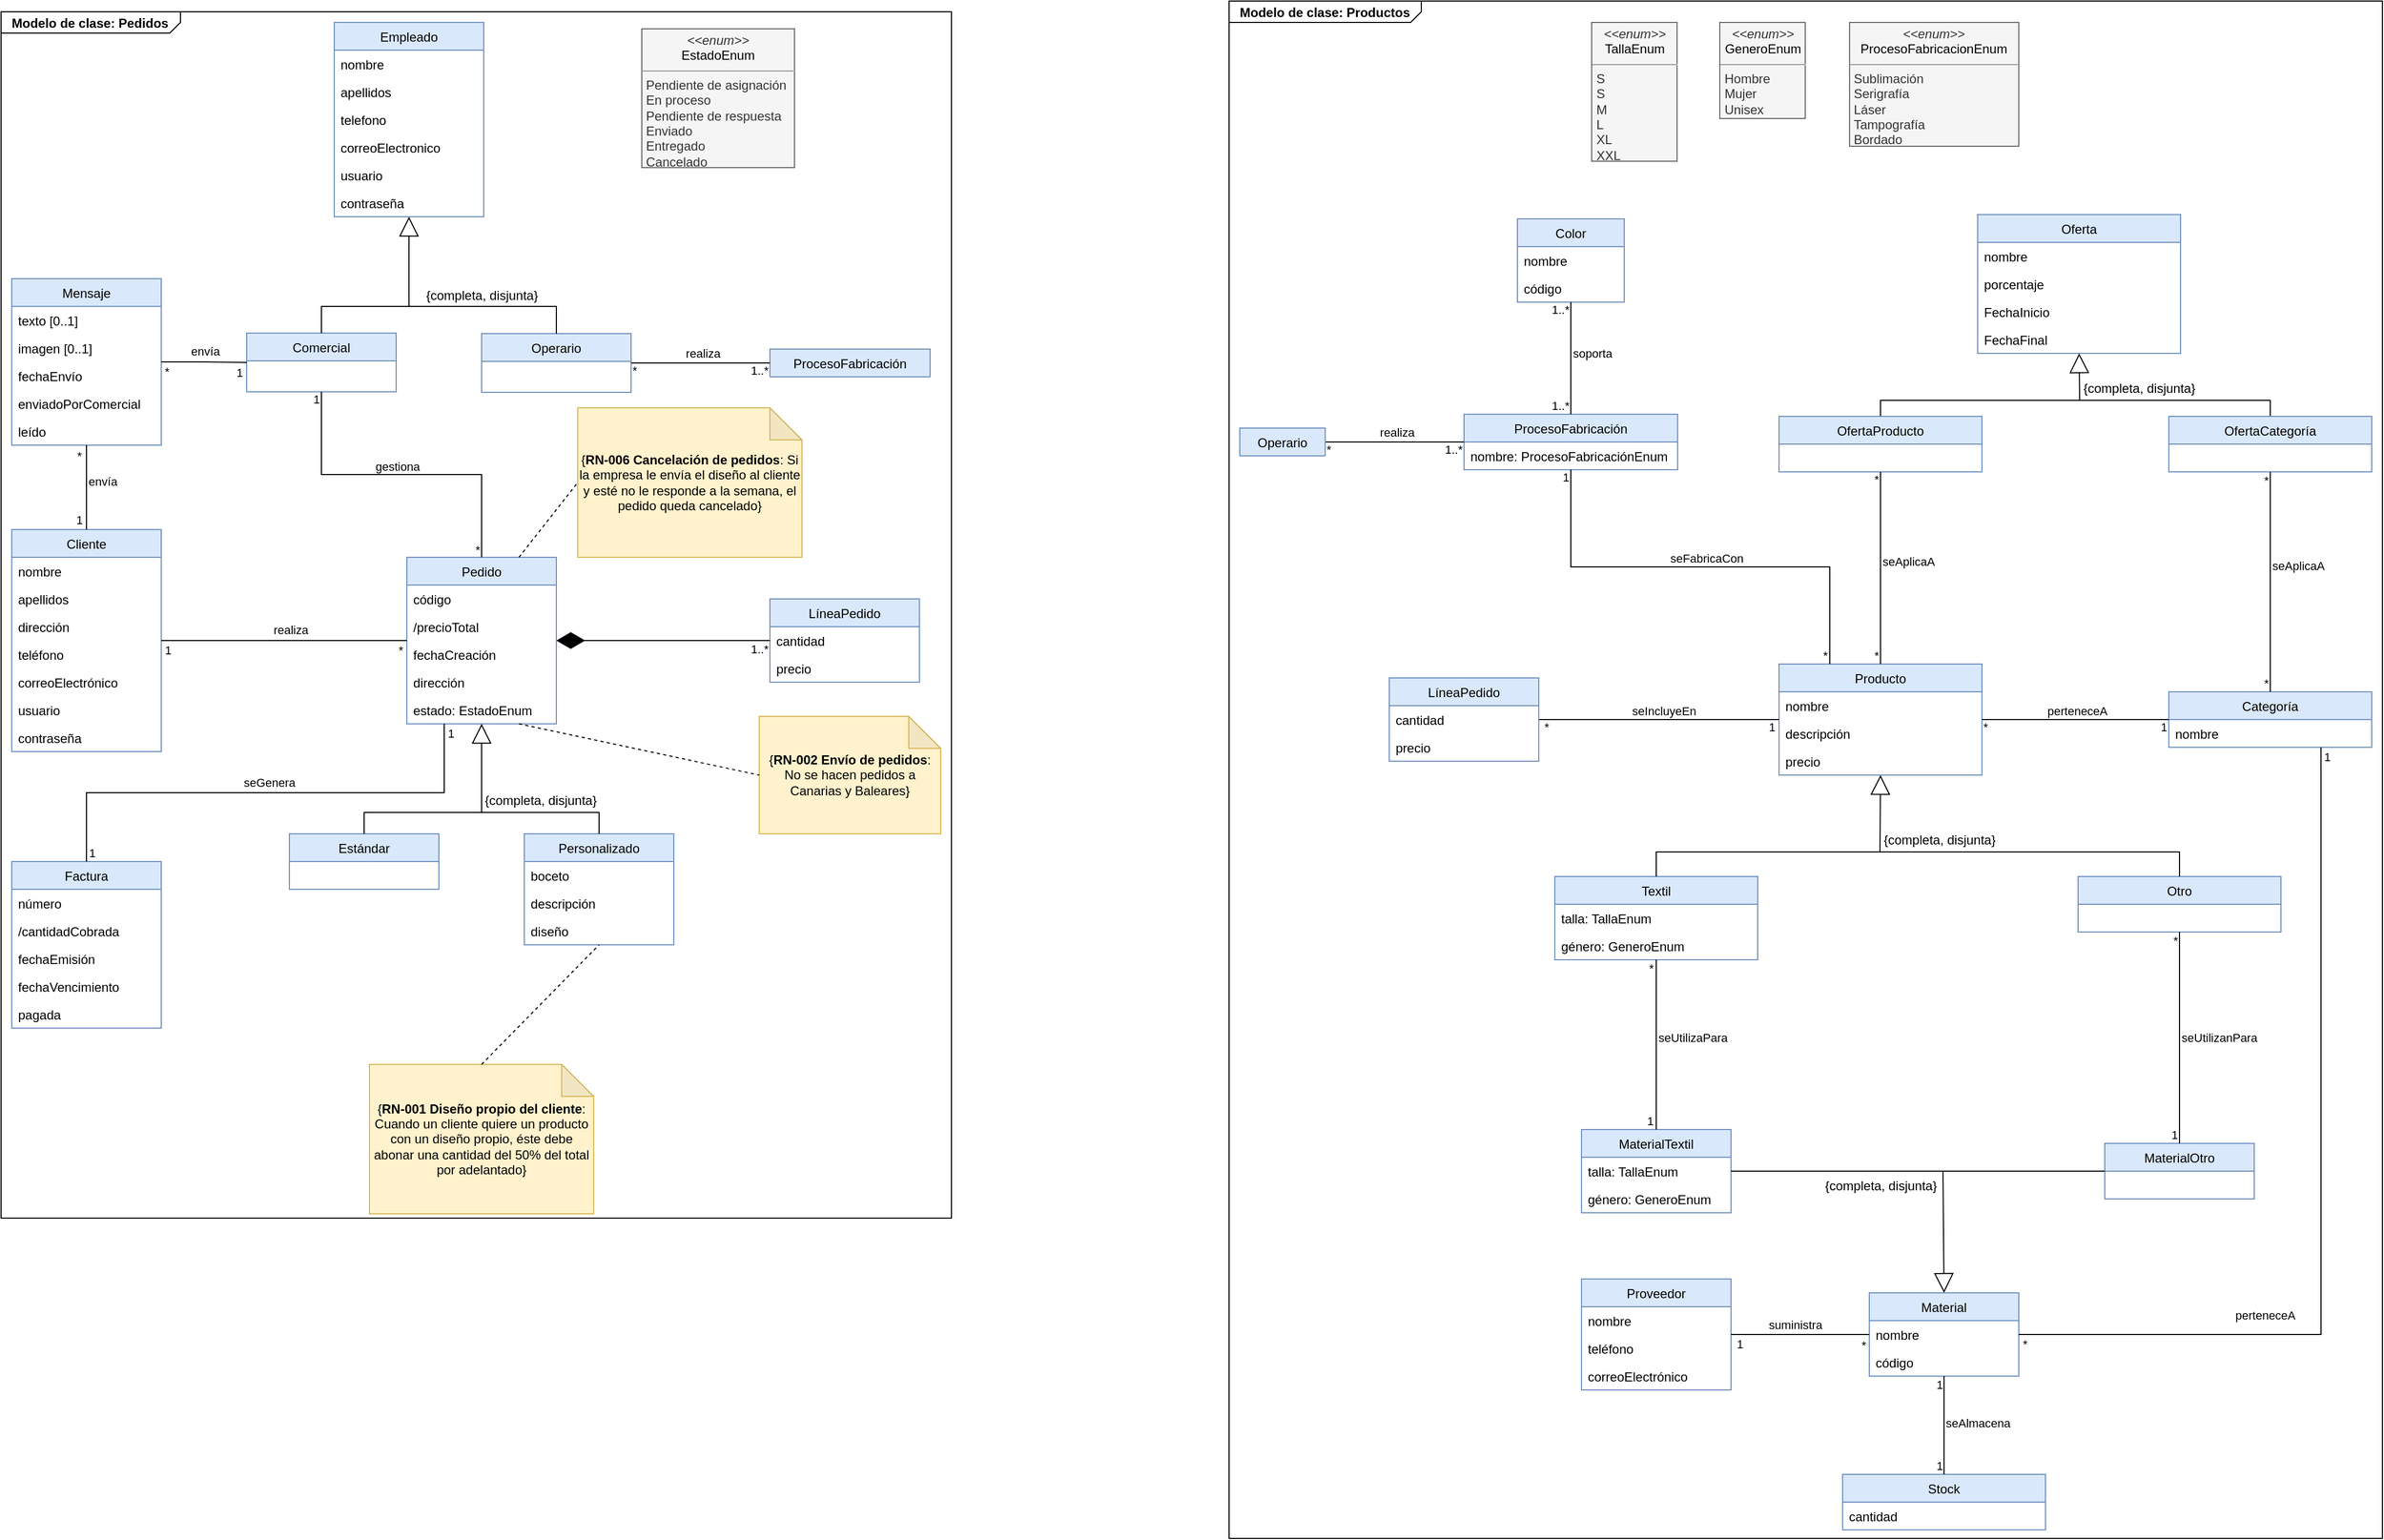 <mxfile version="14.0.1" type="device"><diagram id="0OFpsM7169nuv6ZZn5TH" name="Page-1"><mxGraphModel dx="358" dy="619" grid="1" gridSize="10" guides="1" tooltips="1" connect="1" arrows="1" fold="1" page="1" pageScale="1" pageWidth="827" pageHeight="1169" math="0" shadow="0"><root><mxCell id="0"/><mxCell id="1" parent="0"/><mxCell id="Ird9xUlMTtOdVDWHn0hw-30" value="&lt;p style=&quot;margin: 0px ; margin-top: 4px ; margin-left: 10px ; text-align: left&quot;&gt;&lt;b&gt;Modelo de clase: Productos&lt;/b&gt;&lt;/p&gt;" style="html=1;strokeWidth=1;shape=mxgraph.sysml.package;labelX=180.29;align=left;spacingLeft=10;overflow=fill;recursiveResize=0;" vertex="1" parent="1"><mxGeometry x="2000" y="80" width="1080" height="1440" as="geometry"/></mxCell><mxCell id="Ird9xUlMTtOdVDWHn0hw-24" value="&lt;p style=&quot;margin: 0px ; margin-top: 4px ; margin-left: 10px ; text-align: left&quot;&gt;&lt;b&gt;Modelo de clase: Pedidos&lt;/b&gt;&lt;/p&gt;" style="html=1;strokeWidth=1;shape=mxgraph.sysml.package;labelX=168.4;align=left;spacingLeft=10;overflow=fill;recursiveResize=0;" vertex="1" parent="1"><mxGeometry x="850" y="90" width="890" height="1130" as="geometry"/></mxCell><mxCell id="Y8HFpoS-wXFrvFwRl04e-1" value="Cliente" style="swimlane;fontStyle=0;childLayout=stackLayout;horizontal=1;startSize=26;fillColor=#dae8fc;horizontalStack=0;resizeParent=1;resizeParentMax=0;resizeLast=0;collapsible=1;marginBottom=0;strokeColor=#6c8ebf;" parent="1" vertex="1"><mxGeometry x="860" y="575" width="140" height="208" as="geometry"><mxRectangle x="880" y="720" width="70" height="26" as="alternateBounds"/></mxGeometry></mxCell><mxCell id="Y8HFpoS-wXFrvFwRl04e-2" value="nombre" style="text;strokeColor=none;fillColor=none;align=left;verticalAlign=top;spacingLeft=4;spacingRight=4;overflow=hidden;rotatable=0;points=[[0,0.5],[1,0.5]];portConstraint=eastwest;" parent="Y8HFpoS-wXFrvFwRl04e-1" vertex="1"><mxGeometry y="26" width="140" height="26" as="geometry"/></mxCell><mxCell id="Y8HFpoS-wXFrvFwRl04e-3" value="apellidos" style="text;strokeColor=none;fillColor=none;align=left;verticalAlign=top;spacingLeft=4;spacingRight=4;overflow=hidden;rotatable=0;points=[[0,0.5],[1,0.5]];portConstraint=eastwest;" parent="Y8HFpoS-wXFrvFwRl04e-1" vertex="1"><mxGeometry y="52" width="140" height="26" as="geometry"/></mxCell><mxCell id="Y8HFpoS-wXFrvFwRl04e-4" value="dirección" style="text;strokeColor=none;fillColor=none;align=left;verticalAlign=top;spacingLeft=4;spacingRight=4;overflow=hidden;rotatable=0;points=[[0,0.5],[1,0.5]];portConstraint=eastwest;" parent="Y8HFpoS-wXFrvFwRl04e-1" vertex="1"><mxGeometry y="78" width="140" height="26" as="geometry"/></mxCell><mxCell id="Y8HFpoS-wXFrvFwRl04e-5" value="teléfono" style="text;strokeColor=none;fillColor=none;align=left;verticalAlign=top;spacingLeft=4;spacingRight=4;overflow=hidden;rotatable=0;points=[[0,0.5],[1,0.5]];portConstraint=eastwest;" parent="Y8HFpoS-wXFrvFwRl04e-1" vertex="1"><mxGeometry y="104" width="140" height="26" as="geometry"/></mxCell><mxCell id="Y8HFpoS-wXFrvFwRl04e-6" value="correoElectrónico" style="text;strokeColor=none;fillColor=none;align=left;verticalAlign=top;spacingLeft=4;spacingRight=4;overflow=hidden;rotatable=0;points=[[0,0.5],[1,0.5]];portConstraint=eastwest;" parent="Y8HFpoS-wXFrvFwRl04e-1" vertex="1"><mxGeometry y="130" width="140" height="26" as="geometry"/></mxCell><mxCell id="Y8HFpoS-wXFrvFwRl04e-7" value="usuario" style="text;strokeColor=none;fillColor=none;align=left;verticalAlign=top;spacingLeft=4;spacingRight=4;overflow=hidden;rotatable=0;points=[[0,0.5],[1,0.5]];portConstraint=eastwest;" parent="Y8HFpoS-wXFrvFwRl04e-1" vertex="1"><mxGeometry y="156" width="140" height="26" as="geometry"/></mxCell><mxCell id="Y8HFpoS-wXFrvFwRl04e-8" value="contraseña" style="text;strokeColor=none;fillColor=none;align=left;verticalAlign=top;spacingLeft=4;spacingRight=4;overflow=hidden;rotatable=0;points=[[0,0.5],[1,0.5]];portConstraint=eastwest;" parent="Y8HFpoS-wXFrvFwRl04e-1" vertex="1"><mxGeometry y="182" width="140" height="26" as="geometry"/></mxCell><mxCell id="Y8HFpoS-wXFrvFwRl04e-9" value="Pedido" style="swimlane;fontStyle=0;childLayout=stackLayout;horizontal=1;startSize=26;fillColor=#dae8fc;horizontalStack=0;resizeParent=1;resizeParentMax=0;resizeLast=0;collapsible=1;marginBottom=0;strokeColor=#6c8ebf;" parent="1" vertex="1"><mxGeometry x="1230" y="601" width="140" height="156" as="geometry"><mxRectangle x="1230" y="655" width="70" height="26" as="alternateBounds"/></mxGeometry></mxCell><mxCell id="Y8HFpoS-wXFrvFwRl04e-10" value="código" style="text;strokeColor=none;fillColor=none;align=left;verticalAlign=top;spacingLeft=4;spacingRight=4;overflow=hidden;rotatable=0;points=[[0,0.5],[1,0.5]];portConstraint=eastwest;" parent="Y8HFpoS-wXFrvFwRl04e-9" vertex="1"><mxGeometry y="26" width="140" height="26" as="geometry"/></mxCell><mxCell id="Y8HFpoS-wXFrvFwRl04e-11" value="/precioTotal" style="text;strokeColor=none;fillColor=none;align=left;verticalAlign=top;spacingLeft=4;spacingRight=4;overflow=hidden;rotatable=0;points=[[0,0.5],[1,0.5]];portConstraint=eastwest;" parent="Y8HFpoS-wXFrvFwRl04e-9" vertex="1"><mxGeometry y="52" width="140" height="26" as="geometry"/></mxCell><mxCell id="RKxkjsYBMXB7oZbLf02J-106" value="fechaCreación" style="text;strokeColor=none;fillColor=none;align=left;verticalAlign=top;spacingLeft=4;spacingRight=4;overflow=hidden;rotatable=0;points=[[0,0.5],[1,0.5]];portConstraint=eastwest;" parent="Y8HFpoS-wXFrvFwRl04e-9" vertex="1"><mxGeometry y="78" width="140" height="26" as="geometry"/></mxCell><mxCell id="niQVVD74tAzO2CsMsrb7-2" value="dirección" style="text;strokeColor=none;fillColor=none;align=left;verticalAlign=top;spacingLeft=4;spacingRight=4;overflow=hidden;rotatable=0;points=[[0,0.5],[1,0.5]];portConstraint=eastwest;" parent="Y8HFpoS-wXFrvFwRl04e-9" vertex="1"><mxGeometry y="104" width="140" height="26" as="geometry"/></mxCell><mxCell id="RKxkjsYBMXB7oZbLf02J-158" value="estado: EstadoEnum" style="text;strokeColor=none;fillColor=none;align=left;verticalAlign=top;spacingLeft=4;spacingRight=4;overflow=hidden;rotatable=0;points=[[0,0.5],[1,0.5]];portConstraint=eastwest;" parent="Y8HFpoS-wXFrvFwRl04e-9" vertex="1"><mxGeometry y="130" width="140" height="26" as="geometry"/></mxCell><mxCell id="Y8HFpoS-wXFrvFwRl04e-12" value="Estándar" style="swimlane;fontStyle=0;childLayout=stackLayout;horizontal=1;startSize=26;fillColor=#dae8fc;horizontalStack=0;resizeParent=1;resizeParentMax=0;resizeLast=0;collapsible=1;marginBottom=0;strokeColor=#6c8ebf;" parent="1" vertex="1"><mxGeometry x="1120" y="860" width="140" height="52" as="geometry"><mxRectangle x="1120" y="914" width="80" height="26" as="alternateBounds"/></mxGeometry></mxCell><mxCell id="Y8HFpoS-wXFrvFwRl04e-13" value="Personalizado" style="swimlane;fontStyle=0;childLayout=stackLayout;horizontal=1;startSize=26;fillColor=#dae8fc;horizontalStack=0;resizeParent=1;resizeParentMax=0;resizeLast=0;collapsible=1;marginBottom=0;strokeColor=#6c8ebf;" parent="1" vertex="1"><mxGeometry x="1340" y="860" width="140" height="104" as="geometry"><mxRectangle x="1340" y="914" width="110" height="26" as="alternateBounds"/></mxGeometry></mxCell><mxCell id="Y8HFpoS-wXFrvFwRl04e-14" value="boceto" style="text;strokeColor=none;fillColor=none;align=left;verticalAlign=top;spacingLeft=4;spacingRight=4;overflow=hidden;rotatable=0;points=[[0,0.5],[1,0.5]];portConstraint=eastwest;" parent="Y8HFpoS-wXFrvFwRl04e-13" vertex="1"><mxGeometry y="26" width="140" height="26" as="geometry"/></mxCell><mxCell id="niQVVD74tAzO2CsMsrb7-1" value="descripción" style="text;strokeColor=none;fillColor=none;align=left;verticalAlign=top;spacingLeft=4;spacingRight=4;overflow=hidden;rotatable=0;points=[[0,0.5],[1,0.5]];portConstraint=eastwest;" parent="Y8HFpoS-wXFrvFwRl04e-13" vertex="1"><mxGeometry y="52" width="140" height="26" as="geometry"/></mxCell><mxCell id="i-OP-tM2K6JiZx7A5Ciw-11" value="diseño" style="text;strokeColor=none;fillColor=none;align=left;verticalAlign=top;spacingLeft=4;spacingRight=4;overflow=hidden;rotatable=0;points=[[0,0.5],[1,0.5]];portConstraint=eastwest;" parent="Y8HFpoS-wXFrvFwRl04e-13" vertex="1"><mxGeometry y="78" width="140" height="26" as="geometry"/></mxCell><mxCell id="Y8HFpoS-wXFrvFwRl04e-15" value="" style="endArrow=none;html=1;entryX=0.5;entryY=0;entryDx=0;entryDy=0;rounded=0;" parent="1" target="Y8HFpoS-wXFrvFwRl04e-13" edge="1"><mxGeometry width="50" height="50" relative="1" as="geometry"><mxPoint x="1300" y="840" as="sourcePoint"/><mxPoint x="1420" y="830" as="targetPoint"/><Array as="points"><mxPoint x="1410" y="840"/></Array></mxGeometry></mxCell><mxCell id="Y8HFpoS-wXFrvFwRl04e-17" value="" style="endArrow=block;endSize=16;endFill=0;html=1;exitX=0.5;exitY=0;exitDx=0;exitDy=0;entryX=0.5;entryY=1;entryDx=0;entryDy=0;rounded=0;" parent="1" source="Y8HFpoS-wXFrvFwRl04e-12" target="Y8HFpoS-wXFrvFwRl04e-9" edge="1"><mxGeometry width="160" relative="1" as="geometry"><mxPoint x="1170" y="820" as="sourcePoint"/><mxPoint x="1330" y="820" as="targetPoint"/><Array as="points"><mxPoint x="1190" y="840"/><mxPoint x="1300" y="840"/></Array></mxGeometry></mxCell><mxCell id="Y8HFpoS-wXFrvFwRl04e-18" value="LíneaPedido" style="swimlane;fontStyle=0;childLayout=stackLayout;horizontal=1;startSize=26;fillColor=#dae8fc;horizontalStack=0;resizeParent=1;resizeParentMax=0;resizeLast=0;collapsible=1;marginBottom=0;strokeColor=#6c8ebf;" parent="1" vertex="1"><mxGeometry x="1570" y="640" width="140" height="78" as="geometry"><mxRectangle x="1570" y="694" width="100" height="26" as="alternateBounds"/></mxGeometry></mxCell><mxCell id="Y8HFpoS-wXFrvFwRl04e-19" value="cantidad" style="text;strokeColor=none;fillColor=none;align=left;verticalAlign=top;spacingLeft=4;spacingRight=4;overflow=hidden;rotatable=0;points=[[0,0.5],[1,0.5]];portConstraint=eastwest;" parent="Y8HFpoS-wXFrvFwRl04e-18" vertex="1"><mxGeometry y="26" width="140" height="26" as="geometry"/></mxCell><mxCell id="6mcA2YRuUZ5jDufEvJnm-1" value="precio" style="text;strokeColor=none;fillColor=none;align=left;verticalAlign=top;spacingLeft=4;spacingRight=4;overflow=hidden;rotatable=0;points=[[0,0.5],[1,0.5]];portConstraint=eastwest;" parent="Y8HFpoS-wXFrvFwRl04e-18" vertex="1"><mxGeometry y="52" width="140" height="26" as="geometry"/></mxCell><mxCell id="Y8HFpoS-wXFrvFwRl04e-21" value="Producto" style="swimlane;fontStyle=0;childLayout=stackLayout;horizontal=1;startSize=26;fillColor=#dae8fc;horizontalStack=0;resizeParent=1;resizeParentMax=0;resizeLast=0;collapsible=1;marginBottom=0;strokeColor=#6c8ebf;" parent="1" vertex="1"><mxGeometry x="2515" y="701" width="190" height="104" as="geometry"><mxRectangle x="1920" y="710" width="80" height="26" as="alternateBounds"/></mxGeometry></mxCell><mxCell id="Y8HFpoS-wXFrvFwRl04e-22" value="nombre" style="text;strokeColor=none;fillColor=none;align=left;verticalAlign=top;spacingLeft=4;spacingRight=4;overflow=hidden;rotatable=0;points=[[0,0.5],[1,0.5]];portConstraint=eastwest;" parent="Y8HFpoS-wXFrvFwRl04e-21" vertex="1"><mxGeometry y="26" width="190" height="26" as="geometry"/></mxCell><mxCell id="i-OP-tM2K6JiZx7A5Ciw-2" value="descripción" style="text;strokeColor=none;fillColor=none;align=left;verticalAlign=top;spacingLeft=4;spacingRight=4;overflow=hidden;rotatable=0;points=[[0,0.5],[1,0.5]];portConstraint=eastwest;" parent="Y8HFpoS-wXFrvFwRl04e-21" vertex="1"><mxGeometry y="52" width="190" height="26" as="geometry"/></mxCell><mxCell id="Y8HFpoS-wXFrvFwRl04e-23" value="precio" style="text;strokeColor=none;fillColor=none;align=left;verticalAlign=top;spacingLeft=4;spacingRight=4;overflow=hidden;rotatable=0;points=[[0,0.5],[1,0.5]];portConstraint=eastwest;" parent="Y8HFpoS-wXFrvFwRl04e-21" vertex="1"><mxGeometry y="78" width="190" height="26" as="geometry"/></mxCell><mxCell id="Y8HFpoS-wXFrvFwRl04e-27" value="Operario" style="swimlane;fontStyle=0;childLayout=stackLayout;horizontal=1;startSize=26;fillColor=#dae8fc;horizontalStack=0;resizeParent=1;resizeParentMax=0;resizeLast=0;collapsible=1;marginBottom=0;strokeColor=#6c8ebf;" parent="1" vertex="1"><mxGeometry x="1300" y="391.5" width="140" height="55" as="geometry"><mxRectangle x="1300" y="445.5" width="80" height="26" as="alternateBounds"/></mxGeometry></mxCell><mxCell id="Y8HFpoS-wXFrvFwRl04e-34" value="ProcesoFabricación" style="swimlane;fontStyle=0;childLayout=stackLayout;horizontal=1;startSize=26;fillColor=#dae8fc;horizontalStack=0;resizeParent=1;resizeParentMax=0;resizeLast=0;collapsible=1;marginBottom=0;strokeColor=#6c8ebf;" parent="1" vertex="1"><mxGeometry x="2220" y="467" width="200" height="52" as="geometry"><mxRectangle x="1570" y="447" width="150" height="26" as="alternateBounds"/></mxGeometry></mxCell><mxCell id="Y8HFpoS-wXFrvFwRl04e-35" value="nombre: ProcesoFabricaciónEnum" style="text;strokeColor=none;fillColor=none;align=left;verticalAlign=top;spacingLeft=4;spacingRight=4;overflow=hidden;rotatable=0;points=[[0,0.5],[1,0.5]];portConstraint=eastwest;" parent="Y8HFpoS-wXFrvFwRl04e-34" vertex="1"><mxGeometry y="26" width="200" height="26" as="geometry"/></mxCell><mxCell id="Y8HFpoS-wXFrvFwRl04e-38" value="Comercial" style="swimlane;fontStyle=0;childLayout=stackLayout;horizontal=1;startSize=26;fillColor=#dae8fc;horizontalStack=0;resizeParent=1;resizeParentMax=0;resizeLast=0;collapsible=1;marginBottom=0;strokeColor=#6c8ebf;" parent="1" vertex="1"><mxGeometry x="1080" y="391" width="140" height="55" as="geometry"><mxRectangle x="1080" y="445" width="100" height="26" as="alternateBounds"/></mxGeometry></mxCell><mxCell id="Y8HFpoS-wXFrvFwRl04e-46" value="Material" style="swimlane;fontStyle=0;childLayout=stackLayout;horizontal=1;startSize=26;fillColor=#dae8fc;horizontalStack=0;resizeParent=1;resizeParentMax=0;resizeLast=0;collapsible=1;marginBottom=0;strokeColor=#6c8ebf;" parent="1" vertex="1"><mxGeometry x="2599.5" y="1290" width="140" height="78" as="geometry"><mxRectangle x="1949.5" y="1270" width="60" height="26" as="alternateBounds"/></mxGeometry></mxCell><mxCell id="Y8HFpoS-wXFrvFwRl04e-47" value="nombre" style="text;strokeColor=none;fillColor=none;align=left;verticalAlign=top;spacingLeft=4;spacingRight=4;overflow=hidden;rotatable=0;points=[[0,0.5],[1,0.5]];portConstraint=eastwest;" parent="Y8HFpoS-wXFrvFwRl04e-46" vertex="1"><mxGeometry y="26" width="140" height="26" as="geometry"/></mxCell><mxCell id="Y8HFpoS-wXFrvFwRl04e-48" value="código" style="text;strokeColor=none;fillColor=none;align=left;verticalAlign=top;spacingLeft=4;spacingRight=4;overflow=hidden;rotatable=0;points=[[0,0.5],[1,0.5]];portConstraint=eastwest;" parent="Y8HFpoS-wXFrvFwRl04e-46" vertex="1"><mxGeometry y="52" width="140" height="26" as="geometry"/></mxCell><mxCell id="Y8HFpoS-wXFrvFwRl04e-58" value="Categoría" style="swimlane;fontStyle=0;childLayout=stackLayout;horizontal=1;startSize=26;fillColor=#dae8fc;horizontalStack=0;resizeParent=1;resizeParentMax=0;resizeLast=0;collapsible=1;marginBottom=0;strokeColor=#6c8ebf;" parent="1" vertex="1"><mxGeometry x="2880" y="727" width="190" height="52" as="geometry"><mxRectangle x="2230" y="707" width="80" height="26" as="alternateBounds"/></mxGeometry></mxCell><mxCell id="Y8HFpoS-wXFrvFwRl04e-59" value="nombre" style="text;strokeColor=none;fillColor=none;align=left;verticalAlign=top;spacingLeft=4;spacingRight=4;overflow=hidden;rotatable=0;points=[[0,0.5],[1,0.5]];portConstraint=eastwest;" parent="Y8HFpoS-wXFrvFwRl04e-58" vertex="1"><mxGeometry y="26" width="190" height="26" as="geometry"/></mxCell><mxCell id="Y8HFpoS-wXFrvFwRl04e-61" value="Oferta" style="swimlane;fontStyle=0;childLayout=stackLayout;horizontal=1;startSize=26;fillColor=#dae8fc;horizontalStack=0;resizeParent=1;resizeParentMax=0;resizeLast=0;collapsible=1;marginBottom=0;strokeColor=#6c8ebf;" parent="1" vertex="1"><mxGeometry x="2701" y="280" width="190" height="130" as="geometry"><mxRectangle x="2080" y="336" width="80" height="26" as="alternateBounds"/></mxGeometry></mxCell><mxCell id="6mcA2YRuUZ5jDufEvJnm-2" value="nombre" style="text;strokeColor=none;fillColor=none;align=left;verticalAlign=top;spacingLeft=4;spacingRight=4;overflow=hidden;rotatable=0;points=[[0,0.5],[1,0.5]];portConstraint=eastwest;" parent="Y8HFpoS-wXFrvFwRl04e-61" vertex="1"><mxGeometry y="26" width="190" height="26" as="geometry"/></mxCell><mxCell id="6mcA2YRuUZ5jDufEvJnm-3" value="porcentaje" style="text;strokeColor=none;fillColor=none;align=left;verticalAlign=top;spacingLeft=4;spacingRight=4;overflow=hidden;rotatable=0;points=[[0,0.5],[1,0.5]];portConstraint=eastwest;" parent="Y8HFpoS-wXFrvFwRl04e-61" vertex="1"><mxGeometry y="52" width="190" height="26" as="geometry"/></mxCell><mxCell id="Y8HFpoS-wXFrvFwRl04e-62" value="FechaInicio" style="text;strokeColor=none;fillColor=none;align=left;verticalAlign=top;spacingLeft=4;spacingRight=4;overflow=hidden;rotatable=0;points=[[0,0.5],[1,0.5]];portConstraint=eastwest;" parent="Y8HFpoS-wXFrvFwRl04e-61" vertex="1"><mxGeometry y="78" width="190" height="26" as="geometry"/></mxCell><mxCell id="6mcA2YRuUZ5jDufEvJnm-4" value="FechaFinal" style="text;strokeColor=none;fillColor=none;align=left;verticalAlign=top;spacingLeft=4;spacingRight=4;overflow=hidden;rotatable=0;points=[[0,0.5],[1,0.5]];portConstraint=eastwest;" parent="Y8HFpoS-wXFrvFwRl04e-61" vertex="1"><mxGeometry y="104" width="190" height="26" as="geometry"/></mxCell><mxCell id="RKxkjsYBMXB7oZbLf02J-103" value="&lt;font style=&quot;font-size: 12px&quot;&gt;{&lt;b&gt;RN-002 Envío de pedidos&lt;/b&gt;: No se hacen pedidos a Canarias y Baleares}&lt;/font&gt;" style="shape=note;whiteSpace=wrap;html=1;backgroundOutline=1;darkOpacity=0.05;fillColor=#fff2cc;strokeColor=#d6b656;" parent="1" vertex="1"><mxGeometry x="1560" y="750" width="170" height="110" as="geometry"/></mxCell><mxCell id="RKxkjsYBMXB7oZbLf02J-107" value="&lt;font style=&quot;font-size: 12px&quot;&gt;{&lt;b&gt;RN-001 Diseño propio del cliente&lt;/b&gt;: Cuando un cliente quiere un producto con un diseño propio, éste debe abonar una cantidad del 50% del total por adelantado}&lt;/font&gt;" style="shape=note;whiteSpace=wrap;html=1;backgroundOutline=1;darkOpacity=0.05;fillColor=#fff2cc;strokeColor=#d6b656;" parent="1" vertex="1"><mxGeometry x="1195" y="1076" width="210" height="140" as="geometry"/></mxCell><mxCell id="RKxkjsYBMXB7oZbLf02J-109" value="Mensaje" style="swimlane;fontStyle=0;childLayout=stackLayout;horizontal=1;startSize=26;fillColor=#dae8fc;horizontalStack=0;resizeParent=1;resizeParentMax=0;resizeLast=0;collapsible=1;marginBottom=0;strokeColor=#6c8ebf;" parent="1" vertex="1"><mxGeometry x="860" y="340" width="140" height="156" as="geometry"><mxRectangle x="860" y="500" width="80" height="26" as="alternateBounds"/></mxGeometry></mxCell><mxCell id="RKxkjsYBMXB7oZbLf02J-110" value="texto [0..1]" style="text;strokeColor=none;fillColor=none;align=left;verticalAlign=top;spacingLeft=4;spacingRight=4;overflow=hidden;rotatable=0;points=[[0,0.5],[1,0.5]];portConstraint=eastwest;" parent="RKxkjsYBMXB7oZbLf02J-109" vertex="1"><mxGeometry y="26" width="140" height="26" as="geometry"/></mxCell><mxCell id="RKxkjsYBMXB7oZbLf02J-111" value="imagen [0..1]" style="text;strokeColor=none;fillColor=none;align=left;verticalAlign=top;spacingLeft=4;spacingRight=4;overflow=hidden;rotatable=0;points=[[0,0.5],[1,0.5]];portConstraint=eastwest;" parent="RKxkjsYBMXB7oZbLf02J-109" vertex="1"><mxGeometry y="52" width="140" height="26" as="geometry"/></mxCell><mxCell id="RKxkjsYBMXB7oZbLf02J-112" value="fechaEnvío" style="text;strokeColor=none;fillColor=none;align=left;verticalAlign=top;spacingLeft=4;spacingRight=4;overflow=hidden;rotatable=0;points=[[0,0.5],[1,0.5]];portConstraint=eastwest;" parent="RKxkjsYBMXB7oZbLf02J-109" vertex="1"><mxGeometry y="78" width="140" height="26" as="geometry"/></mxCell><mxCell id="niQVVD74tAzO2CsMsrb7-3" value="enviadoPorComercial" style="text;strokeColor=none;fillColor=none;align=left;verticalAlign=top;spacingLeft=4;spacingRight=4;overflow=hidden;rotatable=0;points=[[0,0.5],[1,0.5]];portConstraint=eastwest;" parent="RKxkjsYBMXB7oZbLf02J-109" vertex="1"><mxGeometry y="104" width="140" height="26" as="geometry"/></mxCell><mxCell id="niQVVD74tAzO2CsMsrb7-4" value="leído" style="text;strokeColor=none;fillColor=none;align=left;verticalAlign=top;spacingLeft=4;spacingRight=4;overflow=hidden;rotatable=0;points=[[0,0.5],[1,0.5]];portConstraint=eastwest;" parent="RKxkjsYBMXB7oZbLf02J-109" vertex="1"><mxGeometry y="130" width="140" height="26" as="geometry"/></mxCell><mxCell id="RKxkjsYBMXB7oZbLf02J-121" value="&lt;font style=&quot;font-size: 12px&quot;&gt;{&lt;b&gt;RN-006 Cancelación de pedidos&lt;/b&gt;: Si la empresa le envía el diseño al cliente y esté no le responde a la semana, el pedido queda cancelado}&lt;/font&gt;" style="shape=note;whiteSpace=wrap;html=1;backgroundOutline=1;darkOpacity=0.05;fillColor=#fff2cc;strokeColor=#d6b656;" parent="1" vertex="1"><mxGeometry x="1390" y="461" width="210" height="140" as="geometry"/></mxCell><mxCell id="RKxkjsYBMXB7oZbLf02J-126" value="{completa, disjunta}" style="text;html=1;align=center;verticalAlign=middle;resizable=0;points=[];autosize=1;" parent="1" vertex="1"><mxGeometry x="1295" y="819" width="120" height="20" as="geometry"/></mxCell><mxCell id="RKxkjsYBMXB7oZbLf02J-168" value="&lt;p style=&quot;margin: 0px ; margin-top: 4px ; text-align: center&quot;&gt;&lt;i&gt;&amp;lt;&amp;lt;enum&amp;gt;&amp;gt;&lt;/i&gt;&lt;br&gt;&lt;span style=&quot;color: rgb(0 , 0 , 0)&quot;&gt;TallaEnum&lt;/span&gt;&lt;br&gt;&lt;/p&gt;&lt;hr size=&quot;1&quot;&gt;&lt;p style=&quot;margin: 0px ; margin-left: 4px&quot;&gt;S&lt;br&gt;S&lt;/p&gt;&lt;p style=&quot;margin: 0px ; margin-left: 4px&quot;&gt;M&lt;/p&gt;&lt;p style=&quot;margin: 0px ; margin-left: 4px&quot;&gt;L&lt;/p&gt;&lt;p style=&quot;margin: 0px ; margin-left: 4px&quot;&gt;XL&lt;/p&gt;&lt;p style=&quot;margin: 0px ; margin-left: 4px&quot;&gt;XXL&lt;/p&gt;&lt;p style=&quot;margin: 0px ; margin-left: 4px&quot;&gt;XXL&lt;br&gt;&lt;/p&gt;&lt;p style=&quot;margin: 0px ; margin-left: 4px&quot;&gt;&lt;br&gt;&lt;/p&gt;" style="verticalAlign=top;align=left;overflow=fill;fontSize=12;fontFamily=Helvetica;html=1;fillColor=#f5f5f5;strokeColor=#666666;fontColor=#333333;" parent="1" vertex="1"><mxGeometry x="2339.5" y="100" width="80" height="130" as="geometry"/></mxCell><mxCell id="RKxkjsYBMXB7oZbLf02J-169" value="&lt;p style=&quot;margin: 0px ; margin-top: 4px ; text-align: center&quot;&gt;&lt;i&gt;&amp;lt;&amp;lt;enum&amp;gt;&amp;gt;&lt;/i&gt;&lt;br&gt;&lt;font color=&quot;#000000&quot;&gt;GeneroEnum&lt;/font&gt;&lt;/p&gt;&lt;hr size=&quot;1&quot;&gt;&lt;p style=&quot;margin: 0px ; margin-left: 4px&quot;&gt;Hombre&lt;br&gt;Mujer&lt;/p&gt;&lt;p style=&quot;margin: 0px ; margin-left: 4px&quot;&gt;&lt;span&gt;Unisex&lt;/span&gt;&lt;br&gt;&lt;/p&gt;" style="verticalAlign=top;align=left;overflow=fill;fontSize=12;fontFamily=Helvetica;html=1;fillColor=#f5f5f5;strokeColor=#666666;fontColor=#333333;" parent="1" vertex="1"><mxGeometry x="2459.5" y="100" width="80" height="90" as="geometry"/></mxCell><mxCell id="RKxkjsYBMXB7oZbLf02J-170" value="&lt;p style=&quot;margin: 0px ; margin-top: 4px ; text-align: center&quot;&gt;&lt;i&gt;&amp;lt;&amp;lt;enum&amp;gt;&amp;gt;&lt;/i&gt;&lt;br&gt;&lt;font color=&quot;#000000&quot;&gt;ProcesoFabricacionEnum&lt;/font&gt;&lt;/p&gt;&lt;hr size=&quot;1&quot;&gt;&lt;p style=&quot;margin: 0px ; margin-left: 4px&quot;&gt;Sublimación&lt;/p&gt;&lt;p style=&quot;margin: 0px ; margin-left: 4px&quot;&gt;Serigrafía&lt;/p&gt;&lt;p style=&quot;margin: 0px ; margin-left: 4px&quot;&gt;Láser&lt;/p&gt;&lt;p style=&quot;margin: 0px ; margin-left: 4px&quot;&gt;Tampografía&lt;/p&gt;&lt;p style=&quot;margin: 0px ; margin-left: 4px&quot;&gt;Bordado&lt;/p&gt;" style="verticalAlign=top;align=left;overflow=fill;fontSize=12;fontFamily=Helvetica;html=1;fillColor=#f5f5f5;strokeColor=#666666;fontColor=#333333;" parent="1" vertex="1"><mxGeometry x="2581.06" y="100" width="158.44" height="116" as="geometry"/></mxCell><mxCell id="RKxkjsYBMXB7oZbLf02J-171" value="&lt;p style=&quot;margin: 0px ; margin-top: 4px ; text-align: center&quot;&gt;&lt;i&gt;&amp;lt;&amp;lt;enum&amp;gt;&amp;gt;&lt;/i&gt;&lt;br&gt;&lt;font color=&quot;#000000&quot;&gt;EstadoEnum&lt;/font&gt;&lt;/p&gt;&lt;hr size=&quot;1&quot;&gt;&lt;p style=&quot;margin: 0px ; margin-left: 4px&quot;&gt;Pendiente de asignación&lt;/p&gt;&lt;p style=&quot;margin: 0px ; margin-left: 4px&quot;&gt;En proceso&lt;/p&gt;&lt;p style=&quot;margin: 0px ; margin-left: 4px&quot;&gt;Pendiente de respuesta&lt;/p&gt;&lt;p style=&quot;margin: 0px ; margin-left: 4px&quot;&gt;Enviado&lt;/p&gt;&lt;p style=&quot;margin: 0px ; margin-left: 4px&quot;&gt;Entregado&lt;/p&gt;&lt;p style=&quot;margin: 0px ; margin-left: 4px&quot;&gt;Cancelado&lt;/p&gt;" style="verticalAlign=top;align=left;overflow=fill;fontSize=12;fontFamily=Helvetica;html=1;fillColor=#f5f5f5;strokeColor=#666666;fontColor=#333333;" parent="1" vertex="1"><mxGeometry x="1450" y="106" width="143" height="130" as="geometry"/></mxCell><mxCell id="kCNEUJk5n76UpAY-_9RO-1" value="Factura" style="swimlane;fontStyle=0;childLayout=stackLayout;horizontal=1;startSize=26;fillColor=#dae8fc;horizontalStack=0;resizeParent=1;resizeParentMax=0;resizeLast=0;collapsible=1;marginBottom=0;strokeColor=#6c8ebf;" parent="1" vertex="1"><mxGeometry x="860" y="886" width="140" height="156" as="geometry"><mxRectangle x="1020" y="820" width="70" height="26" as="alternateBounds"/></mxGeometry></mxCell><mxCell id="kCNEUJk5n76UpAY-_9RO-4" value="número" style="text;strokeColor=none;fillColor=none;align=left;verticalAlign=top;spacingLeft=4;spacingRight=4;overflow=hidden;rotatable=0;points=[[0,0.5],[1,0.5]];portConstraint=eastwest;" parent="kCNEUJk5n76UpAY-_9RO-1" vertex="1"><mxGeometry y="26" width="140" height="26" as="geometry"/></mxCell><mxCell id="kCNEUJk5n76UpAY-_9RO-2" value="/cantidadCobrada" style="text;strokeColor=none;fillColor=none;align=left;verticalAlign=top;spacingLeft=4;spacingRight=4;overflow=hidden;rotatable=0;points=[[0,0.5],[1,0.5]];portConstraint=eastwest;" parent="kCNEUJk5n76UpAY-_9RO-1" vertex="1"><mxGeometry y="52" width="140" height="26" as="geometry"/></mxCell><mxCell id="kCNEUJk5n76UpAY-_9RO-3" value="fechaEmisión" style="text;strokeColor=none;fillColor=none;align=left;verticalAlign=top;spacingLeft=4;spacingRight=4;overflow=hidden;rotatable=0;points=[[0,0.5],[1,0.5]];portConstraint=eastwest;" parent="kCNEUJk5n76UpAY-_9RO-1" vertex="1"><mxGeometry y="78" width="140" height="26" as="geometry"/></mxCell><mxCell id="kCNEUJk5n76UpAY-_9RO-17" value="fechaVencimiento" style="text;strokeColor=none;fillColor=none;align=left;verticalAlign=top;spacingLeft=4;spacingRight=4;overflow=hidden;rotatable=0;points=[[0,0.5],[1,0.5]];portConstraint=eastwest;" parent="kCNEUJk5n76UpAY-_9RO-1" vertex="1"><mxGeometry y="104" width="140" height="26" as="geometry"/></mxCell><mxCell id="kCNEUJk5n76UpAY-_9RO-5" value="pagada" style="text;strokeColor=none;fillColor=none;align=left;verticalAlign=top;spacingLeft=4;spacingRight=4;overflow=hidden;rotatable=0;points=[[0,0.5],[1,0.5]];portConstraint=eastwest;" parent="kCNEUJk5n76UpAY-_9RO-1" vertex="1"><mxGeometry y="130" width="140" height="26" as="geometry"/></mxCell><mxCell id="6mcA2YRuUZ5jDufEvJnm-6" value="Stock" style="swimlane;fontStyle=0;childLayout=stackLayout;horizontal=1;startSize=26;fillColor=#dae8fc;horizontalStack=0;resizeParent=1;resizeParentMax=0;resizeLast=0;collapsible=1;marginBottom=0;strokeColor=#6c8ebf;" parent="1" vertex="1"><mxGeometry x="2574.5" y="1460" width="190" height="52" as="geometry"><mxRectangle x="1990" y="1380" width="80" height="26" as="alternateBounds"/></mxGeometry></mxCell><mxCell id="6mcA2YRuUZ5jDufEvJnm-10" value="cantidad" style="text;strokeColor=none;fillColor=none;align=left;verticalAlign=top;spacingLeft=4;spacingRight=4;overflow=hidden;rotatable=0;points=[[0,0.5],[1,0.5]];portConstraint=eastwest;" parent="6mcA2YRuUZ5jDufEvJnm-6" vertex="1"><mxGeometry y="26" width="190" height="26" as="geometry"/></mxCell><mxCell id="6mcA2YRuUZ5jDufEvJnm-11" value="Textil" style="swimlane;fontStyle=0;childLayout=stackLayout;horizontal=1;startSize=26;fillColor=#dae8fc;horizontalStack=0;resizeParent=1;resizeParentMax=0;resizeLast=0;collapsible=1;marginBottom=0;strokeColor=#6c8ebf;" parent="1" vertex="1"><mxGeometry x="2305" y="900" width="190" height="78" as="geometry"><mxRectangle x="1710" y="880" width="80" height="26" as="alternateBounds"/></mxGeometry></mxCell><mxCell id="6mcA2YRuUZ5jDufEvJnm-14" value="talla: TallaEnum" style="text;strokeColor=none;fillColor=none;align=left;verticalAlign=top;spacingLeft=4;spacingRight=4;overflow=hidden;rotatable=0;points=[[0,0.5],[1,0.5]];portConstraint=eastwest;" parent="6mcA2YRuUZ5jDufEvJnm-11" vertex="1"><mxGeometry y="26" width="190" height="26" as="geometry"/></mxCell><mxCell id="6mcA2YRuUZ5jDufEvJnm-15" value="género: GeneroEnum" style="text;strokeColor=none;fillColor=none;align=left;verticalAlign=top;spacingLeft=4;spacingRight=4;overflow=hidden;rotatable=0;points=[[0,0.5],[1,0.5]];portConstraint=eastwest;" parent="6mcA2YRuUZ5jDufEvJnm-11" vertex="1"><mxGeometry y="52" width="190" height="26" as="geometry"/></mxCell><mxCell id="6mcA2YRuUZ5jDufEvJnm-16" value="Otro" style="swimlane;fontStyle=0;childLayout=stackLayout;horizontal=1;startSize=26;fillColor=#dae8fc;horizontalStack=0;resizeParent=1;resizeParentMax=0;resizeLast=0;collapsible=1;marginBottom=0;strokeColor=#6c8ebf;" parent="1" vertex="1"><mxGeometry x="2795" y="900" width="190" height="52" as="geometry"><mxRectangle x="2200" y="880" width="80" height="26" as="alternateBounds"/></mxGeometry></mxCell><mxCell id="6mcA2YRuUZ5jDufEvJnm-21" value="" style="endArrow=block;endSize=16;endFill=0;html=1;exitX=0.5;exitY=0;exitDx=0;exitDy=0;entryX=0.5;entryY=1;entryDx=0;entryDy=0;rounded=0;" parent="1" source="6mcA2YRuUZ5jDufEvJnm-24" target="Y8HFpoS-wXFrvFwRl04e-61" edge="1"><mxGeometry width="160" relative="1" as="geometry"><mxPoint x="2686.5" y="474" as="sourcePoint"/><mxPoint x="2796.5" y="410" as="targetPoint"/><Array as="points"><mxPoint x="2610" y="454"/><mxPoint x="2796.5" y="454"/></Array></mxGeometry></mxCell><mxCell id="6mcA2YRuUZ5jDufEvJnm-22" value="{completa, disjunta}" style="text;html=1;align=center;verticalAlign=middle;resizable=0;points=[];autosize=1;" parent="1" vertex="1"><mxGeometry x="2791.5" y="433" width="120" height="20" as="geometry"/></mxCell><mxCell id="6mcA2YRuUZ5jDufEvJnm-23" value="" style="endArrow=none;html=1;entryX=0.5;entryY=0;entryDx=0;entryDy=0;rounded=0;" parent="1" target="i-OP-tM2K6JiZx7A5Ciw-12" edge="1"><mxGeometry width="50" height="50" relative="1" as="geometry"><mxPoint x="2796.5" y="454" as="sourcePoint"/><mxPoint x="2906.5" y="474" as="targetPoint"/><Array as="points"><mxPoint x="2840" y="454"/><mxPoint x="2975" y="454"/></Array></mxGeometry></mxCell><mxCell id="6mcA2YRuUZ5jDufEvJnm-24" value="OfertaProducto" style="swimlane;fontStyle=0;childLayout=stackLayout;horizontal=1;startSize=26;fillColor=#dae8fc;horizontalStack=0;resizeParent=1;resizeParentMax=0;resizeLast=0;collapsible=1;marginBottom=0;strokeColor=#6c8ebf;" parent="1" vertex="1"><mxGeometry x="2515" y="469" width="190" height="52" as="geometry"><mxRectangle x="1920" y="449" width="80" height="26" as="alternateBounds"/></mxGeometry></mxCell><mxCell id="6mcA2YRuUZ5jDufEvJnm-30" value="Empleado" style="swimlane;fontStyle=0;childLayout=stackLayout;horizontal=1;startSize=26;fillColor=#dae8fc;horizontalStack=0;resizeParent=1;resizeParentMax=0;resizeLast=0;collapsible=1;marginBottom=0;strokeColor=#6c8ebf;" parent="1" vertex="1"><mxGeometry x="1162" y="100" width="140" height="182" as="geometry"><mxRectangle x="1192" y="240" width="80" height="26" as="alternateBounds"/></mxGeometry></mxCell><mxCell id="6mcA2YRuUZ5jDufEvJnm-31" value="nombre" style="text;align=left;verticalAlign=top;spacingLeft=4;spacingRight=4;overflow=hidden;rotatable=0;points=[[0,0.5],[1,0.5]];portConstraint=eastwest;" parent="6mcA2YRuUZ5jDufEvJnm-30" vertex="1"><mxGeometry y="26" width="140" height="26" as="geometry"/></mxCell><mxCell id="6mcA2YRuUZ5jDufEvJnm-32" value="apellidos" style="text;strokeColor=none;fillColor=none;align=left;verticalAlign=top;spacingLeft=4;spacingRight=4;overflow=hidden;rotatable=0;points=[[0,0.5],[1,0.5]];portConstraint=eastwest;" parent="6mcA2YRuUZ5jDufEvJnm-30" vertex="1"><mxGeometry y="52" width="140" height="26" as="geometry"/></mxCell><mxCell id="6mcA2YRuUZ5jDufEvJnm-33" value="telefono" style="text;strokeColor=none;fillColor=none;align=left;verticalAlign=top;spacingLeft=4;spacingRight=4;overflow=hidden;rotatable=0;points=[[0,0.5],[1,0.5]];portConstraint=eastwest;" parent="6mcA2YRuUZ5jDufEvJnm-30" vertex="1"><mxGeometry y="78" width="140" height="26" as="geometry"/></mxCell><mxCell id="6mcA2YRuUZ5jDufEvJnm-34" value="correoElectronico" style="text;strokeColor=none;fillColor=none;align=left;verticalAlign=top;spacingLeft=4;spacingRight=4;overflow=hidden;rotatable=0;points=[[0,0.5],[1,0.5]];portConstraint=eastwest;" parent="6mcA2YRuUZ5jDufEvJnm-30" vertex="1"><mxGeometry y="104" width="140" height="26" as="geometry"/></mxCell><mxCell id="6mcA2YRuUZ5jDufEvJnm-35" value="usuario" style="text;strokeColor=none;fillColor=none;align=left;verticalAlign=top;spacingLeft=4;spacingRight=4;overflow=hidden;rotatable=0;points=[[0,0.5],[1,0.5]];portConstraint=eastwest;" parent="6mcA2YRuUZ5jDufEvJnm-30" vertex="1"><mxGeometry y="130" width="140" height="26" as="geometry"/></mxCell><mxCell id="6mcA2YRuUZ5jDufEvJnm-36" value="contraseña" style="text;strokeColor=none;fillColor=none;align=left;verticalAlign=top;spacingLeft=4;spacingRight=4;overflow=hidden;rotatable=0;points=[[0,0.5],[1,0.5]];portConstraint=eastwest;" parent="6mcA2YRuUZ5jDufEvJnm-30" vertex="1"><mxGeometry y="156" width="140" height="26" as="geometry"/></mxCell><mxCell id="6mcA2YRuUZ5jDufEvJnm-37" value="" style="endArrow=none;html=1;entryX=0.5;entryY=0;entryDx=0;entryDy=0;rounded=0;" parent="1" target="Y8HFpoS-wXFrvFwRl04e-27" edge="1"><mxGeometry width="50" height="50" relative="1" as="geometry"><mxPoint x="1230" y="366" as="sourcePoint"/><mxPoint x="1372.5" y="432" as="targetPoint"/><Array as="points"><mxPoint x="1370" y="366"/></Array></mxGeometry></mxCell><mxCell id="6mcA2YRuUZ5jDufEvJnm-38" value="" style="endArrow=block;endSize=16;endFill=0;html=1;exitX=0.5;exitY=0;exitDx=0;exitDy=0;entryX=0.5;entryY=1;entryDx=0;entryDy=0;rounded=0;" parent="1" source="Y8HFpoS-wXFrvFwRl04e-38" target="6mcA2YRuUZ5jDufEvJnm-30" edge="1"><mxGeometry width="160" relative="1" as="geometry"><mxPoint x="1152.5" y="432" as="sourcePoint"/><mxPoint x="1262.5" y="368" as="targetPoint"/><Array as="points"><mxPoint x="1150" y="366"/><mxPoint x="1232" y="366"/></Array></mxGeometry></mxCell><mxCell id="6mcA2YRuUZ5jDufEvJnm-39" value="{completa, disjunta}" style="text;html=1;align=center;verticalAlign=middle;resizable=0;points=[];autosize=1;" parent="1" vertex="1"><mxGeometry x="1240" y="346" width="120" height="20" as="geometry"/></mxCell><mxCell id="i-OP-tM2K6JiZx7A5Ciw-7" value="Proveedor" style="swimlane;fontStyle=0;childLayout=stackLayout;horizontal=1;startSize=26;fillColor=#dae8fc;horizontalStack=0;resizeParent=1;resizeParentMax=0;resizeLast=0;collapsible=1;marginBottom=0;strokeColor=#6c8ebf;" parent="1" vertex="1"><mxGeometry x="2330" y="1277" width="140" height="104" as="geometry"><mxRectangle x="1810" y="1260" width="60" height="26" as="alternateBounds"/></mxGeometry></mxCell><mxCell id="i-OP-tM2K6JiZx7A5Ciw-8" value="nombre" style="text;strokeColor=none;fillColor=none;align=left;verticalAlign=top;spacingLeft=4;spacingRight=4;overflow=hidden;rotatable=0;points=[[0,0.5],[1,0.5]];portConstraint=eastwest;" parent="i-OP-tM2K6JiZx7A5Ciw-7" vertex="1"><mxGeometry y="26" width="140" height="26" as="geometry"/></mxCell><mxCell id="i-OP-tM2K6JiZx7A5Ciw-9" value="teléfono" style="text;strokeColor=none;fillColor=none;align=left;verticalAlign=top;spacingLeft=4;spacingRight=4;overflow=hidden;rotatable=0;points=[[0,0.5],[1,0.5]];portConstraint=eastwest;" parent="i-OP-tM2K6JiZx7A5Ciw-7" vertex="1"><mxGeometry y="52" width="140" height="26" as="geometry"/></mxCell><mxCell id="i-OP-tM2K6JiZx7A5Ciw-10" value="correoElectrónico" style="text;strokeColor=none;fillColor=none;align=left;verticalAlign=top;spacingLeft=4;spacingRight=4;overflow=hidden;rotatable=0;points=[[0,0.5],[1,0.5]];portConstraint=eastwest;" parent="i-OP-tM2K6JiZx7A5Ciw-7" vertex="1"><mxGeometry y="78" width="140" height="26" as="geometry"/></mxCell><mxCell id="i-OP-tM2K6JiZx7A5Ciw-12" value="OfertaCategoría" style="swimlane;fontStyle=0;childLayout=stackLayout;horizontal=1;startSize=26;fillColor=#dae8fc;horizontalStack=0;resizeParent=1;resizeParentMax=0;resizeLast=0;collapsible=1;marginBottom=0;strokeColor=#6c8ebf;" parent="1" vertex="1"><mxGeometry x="2880" y="469" width="190" height="52" as="geometry"><mxRectangle x="2240" y="449" width="80" height="26" as="alternateBounds"/></mxGeometry></mxCell><mxCell id="i-OP-tM2K6JiZx7A5Ciw-13" value="" style="endArrow=none;html=1;entryX=0.5;entryY=0;entryDx=0;entryDy=0;rounded=0;" parent="1" target="6mcA2YRuUZ5jDufEvJnm-16" edge="1"><mxGeometry width="50" height="50" relative="1" as="geometry"><mxPoint x="2609.5" y="877" as="sourcePoint"/><mxPoint x="2719.5" y="897" as="targetPoint"/><Array as="points"><mxPoint x="2890" y="877"/></Array></mxGeometry></mxCell><mxCell id="i-OP-tM2K6JiZx7A5Ciw-14" value="" style="endArrow=block;endSize=16;endFill=0;html=1;exitX=0.5;exitY=0;exitDx=0;exitDy=0;entryX=0.5;entryY=1;entryDx=0;entryDy=0;rounded=0;" parent="1" source="6mcA2YRuUZ5jDufEvJnm-11" target="Y8HFpoS-wXFrvFwRl04e-21" edge="1"><mxGeometry width="160" relative="1" as="geometry"><mxPoint x="2499.5" y="897" as="sourcePoint"/><mxPoint x="2609.5" y="833" as="targetPoint"/><Array as="points"><mxPoint x="2400" y="877"/><mxPoint x="2609.5" y="877"/></Array></mxGeometry></mxCell><mxCell id="i-OP-tM2K6JiZx7A5Ciw-15" value="{completa, disjunta}" style="text;html=1;align=center;verticalAlign=middle;resizable=0;points=[];autosize=1;" parent="1" vertex="1"><mxGeometry x="2604.5" y="856" width="120" height="20" as="geometry"/></mxCell><mxCell id="i-OP-tM2K6JiZx7A5Ciw-18" value="MaterialTextil" style="swimlane;fontStyle=0;childLayout=stackLayout;horizontal=1;startSize=26;fillColor=#dae8fc;horizontalStack=0;resizeParent=1;resizeParentMax=0;resizeLast=0;collapsible=1;marginBottom=0;strokeColor=#6c8ebf;" parent="1" vertex="1"><mxGeometry x="2330" y="1137" width="140" height="78" as="geometry"><mxRectangle x="1720" y="1143" width="60" height="26" as="alternateBounds"/></mxGeometry></mxCell><mxCell id="i-OP-tM2K6JiZx7A5Ciw-17" value="talla: TallaEnum" style="text;strokeColor=none;fillColor=none;align=left;verticalAlign=top;spacingLeft=4;spacingRight=4;overflow=hidden;rotatable=0;points=[[0,0.5],[1,0.5]];portConstraint=eastwest;" parent="i-OP-tM2K6JiZx7A5Ciw-18" vertex="1"><mxGeometry y="26" width="140" height="26" as="geometry"/></mxCell><mxCell id="i-OP-tM2K6JiZx7A5Ciw-16" value="género: GeneroEnum" style="text;strokeColor=none;fillColor=none;align=left;verticalAlign=top;spacingLeft=4;spacingRight=4;overflow=hidden;rotatable=0;points=[[0,0.5],[1,0.5]];portConstraint=eastwest;" parent="i-OP-tM2K6JiZx7A5Ciw-18" vertex="1"><mxGeometry y="52" width="140" height="26" as="geometry"/></mxCell><mxCell id="i-OP-tM2K6JiZx7A5Ciw-21" value="MaterialOtro" style="swimlane;fontStyle=0;childLayout=stackLayout;horizontal=1;startSize=26;fillColor=#dae8fc;horizontalStack=0;resizeParent=1;resizeParentMax=0;resizeLast=0;collapsible=1;marginBottom=0;strokeColor=#6c8ebf;" parent="1" vertex="1"><mxGeometry x="2820" y="1150" width="140" height="52" as="geometry"><mxRectangle x="2210" y="1143" width="60" height="26" as="alternateBounds"/></mxGeometry></mxCell><mxCell id="i-OP-tM2K6JiZx7A5Ciw-24" value="" style="endArrow=none;html=1;entryX=0;entryY=0.5;entryDx=0;entryDy=0;rounded=0;" parent="1" target="i-OP-tM2K6JiZx7A5Ciw-21" edge="1"><mxGeometry width="50" height="50" relative="1" as="geometry"><mxPoint x="2668.5" y="1176" as="sourcePoint"/><mxPoint x="2778.5" y="1196" as="targetPoint"/><Array as="points"><mxPoint x="2778.5" y="1176"/></Array></mxGeometry></mxCell><mxCell id="i-OP-tM2K6JiZx7A5Ciw-25" value="" style="endArrow=block;endSize=16;endFill=0;html=1;exitX=1;exitY=0.5;exitDx=0;exitDy=0;entryX=0.5;entryY=0;entryDx=0;entryDy=0;rounded=0;" parent="1" source="i-OP-tM2K6JiZx7A5Ciw-18" target="Y8HFpoS-wXFrvFwRl04e-46" edge="1"><mxGeometry width="160" relative="1" as="geometry"><mxPoint x="2558.5" y="1196" as="sourcePoint"/><mxPoint x="2668.5" y="1132" as="targetPoint"/><Array as="points"><mxPoint x="2558.5" y="1176"/><mxPoint x="2668.5" y="1176"/></Array></mxGeometry></mxCell><mxCell id="i-OP-tM2K6JiZx7A5Ciw-26" value="{completa, disjunta}" style="text;html=1;align=center;verticalAlign=middle;resizable=0;points=[];autosize=1;" parent="1" vertex="1"><mxGeometry x="2550" y="1180" width="120" height="20" as="geometry"/></mxCell><mxCell id="i-OP-tM2K6JiZx7A5Ciw-27" value="" style="endArrow=none;html=1;edgeStyle=orthogonalEdgeStyle;exitX=1;exitY=0.5;exitDx=0;exitDy=0;entryX=0;entryY=0.5;entryDx=0;entryDy=0;rounded=0;" parent="1" source="Y8HFpoS-wXFrvFwRl04e-21" target="Y8HFpoS-wXFrvFwRl04e-58" edge="1"><mxGeometry relative="1" as="geometry"><mxPoint x="2440" y="960" as="sourcePoint"/><mxPoint x="2600" y="960" as="targetPoint"/></mxGeometry></mxCell><mxCell id="i-OP-tM2K6JiZx7A5Ciw-80" value="perteneceA" style="edgeLabel;html=1;align=center;verticalAlign=middle;resizable=0;points=[];labelBackgroundColor=none;" parent="i-OP-tM2K6JiZx7A5Ciw-27" vertex="1" connectable="0"><mxGeometry x="-0.093" y="-1" relative="1" as="geometry"><mxPoint x="9.3" y="-9" as="offset"/></mxGeometry></mxCell><mxCell id="i-OP-tM2K6JiZx7A5Ciw-81" value="*" style="edgeLabel;html=1;align=center;verticalAlign=middle;resizable=0;points=[];labelBackgroundColor=none;" parent="i-OP-tM2K6JiZx7A5Ciw-27" vertex="1" connectable="0"><mxGeometry x="-0.906" y="1" relative="1" as="geometry"><mxPoint x="-5" y="8" as="offset"/></mxGeometry></mxCell><mxCell id="i-OP-tM2K6JiZx7A5Ciw-82" value="1" style="edgeLabel;html=1;align=center;verticalAlign=middle;resizable=0;points=[];labelBackgroundColor=none;" parent="i-OP-tM2K6JiZx7A5Ciw-27" vertex="1" connectable="0"><mxGeometry x="0.918" y="2" relative="1" as="geometry"><mxPoint x="2" y="9" as="offset"/></mxGeometry></mxCell><mxCell id="i-OP-tM2K6JiZx7A5Ciw-33" value="" style="endArrow=none;html=1;edgeStyle=orthogonalEdgeStyle;exitX=0.5;exitY=0;exitDx=0;exitDy=0;entryX=0.5;entryY=1;entryDx=0;entryDy=0;rounded=0;" parent="1" source="Y8HFpoS-wXFrvFwRl04e-21" target="6mcA2YRuUZ5jDufEvJnm-24" edge="1"><mxGeometry relative="1" as="geometry"><mxPoint x="2660" y="753.0" as="sourcePoint"/><mxPoint x="2900" y="753.0" as="targetPoint"/></mxGeometry></mxCell><mxCell id="i-OP-tM2K6JiZx7A5Ciw-74" value="seAplicaA" style="edgeLabel;html=1;align=center;verticalAlign=middle;resizable=0;points=[];labelBackgroundColor=none;" parent="i-OP-tM2K6JiZx7A5Ciw-33" vertex="1" connectable="0"><mxGeometry x="-0.096" y="-1" relative="1" as="geometry"><mxPoint x="25" y="-15" as="offset"/></mxGeometry></mxCell><mxCell id="i-OP-tM2K6JiZx7A5Ciw-75" value="*" style="edgeLabel;html=1;align=center;verticalAlign=middle;resizable=0;points=[];labelBackgroundColor=none;" parent="i-OP-tM2K6JiZx7A5Ciw-33" vertex="1" connectable="0"><mxGeometry x="0.927" relative="1" as="geometry"><mxPoint x="-4" as="offset"/></mxGeometry></mxCell><mxCell id="i-OP-tM2K6JiZx7A5Ciw-76" value="*" style="edgeLabel;html=1;align=center;verticalAlign=middle;resizable=0;points=[];labelBackgroundColor=none;" parent="i-OP-tM2K6JiZx7A5Ciw-33" vertex="1" connectable="0"><mxGeometry x="-0.918" y="-1" relative="1" as="geometry"><mxPoint x="-5" y="-1" as="offset"/></mxGeometry></mxCell><mxCell id="i-OP-tM2K6JiZx7A5Ciw-34" value="" style="endArrow=none;html=1;edgeStyle=orthogonalEdgeStyle;exitX=0.5;exitY=0;exitDx=0;exitDy=0;entryX=0.5;entryY=1;entryDx=0;entryDy=0;rounded=0;" parent="1" source="Y8HFpoS-wXFrvFwRl04e-58" target="i-OP-tM2K6JiZx7A5Ciw-12" edge="1"><mxGeometry relative="1" as="geometry"><mxPoint x="2620" y="740" as="sourcePoint"/><mxPoint x="2640" y="506.0" as="targetPoint"/></mxGeometry></mxCell><mxCell id="i-OP-tM2K6JiZx7A5Ciw-77" value="seAplicaA" style="edgeLabel;html=1;align=center;verticalAlign=middle;resizable=0;points=[];labelBackgroundColor=none;" parent="i-OP-tM2K6JiZx7A5Ciw-34" vertex="1" connectable="0"><mxGeometry x="0.062" y="1" relative="1" as="geometry"><mxPoint x="27" y="-9" as="offset"/></mxGeometry></mxCell><mxCell id="i-OP-tM2K6JiZx7A5Ciw-78" value="*" style="edgeLabel;html=1;align=center;verticalAlign=middle;resizable=0;points=[];labelBackgroundColor=none;" parent="i-OP-tM2K6JiZx7A5Ciw-34" vertex="1" connectable="0"><mxGeometry x="0.916" y="1" relative="1" as="geometry"><mxPoint x="-3" y="-1" as="offset"/></mxGeometry></mxCell><mxCell id="i-OP-tM2K6JiZx7A5Ciw-79" value="*" style="edgeLabel;html=1;align=center;verticalAlign=middle;resizable=0;points=[];labelBackgroundColor=none;" parent="i-OP-tM2K6JiZx7A5Ciw-34" vertex="1" connectable="0"><mxGeometry x="-0.909" y="1" relative="1" as="geometry"><mxPoint x="-3" y="1" as="offset"/></mxGeometry></mxCell><mxCell id="i-OP-tM2K6JiZx7A5Ciw-35" value="" style="endArrow=none;html=1;edgeStyle=orthogonalEdgeStyle;exitX=0;exitY=0.5;exitDx=0;exitDy=0;rounded=0;entryX=1;entryY=0.5;entryDx=0;entryDy=0;" parent="1" source="Y8HFpoS-wXFrvFwRl04e-21" target="Ird9xUlMTtOdVDWHn0hw-11" edge="1"><mxGeometry relative="1" as="geometry"><mxPoint x="2620" y="740" as="sourcePoint"/><mxPoint x="2310" y="753" as="targetPoint"/></mxGeometry></mxCell><mxCell id="i-OP-tM2K6JiZx7A5Ciw-68" value="seIncluyeEn" style="edgeLabel;html=1;align=center;verticalAlign=middle;resizable=0;points=[];labelBackgroundColor=none;" parent="i-OP-tM2K6JiZx7A5Ciw-35" vertex="1" connectable="0"><mxGeometry x="-0.063" y="-1" relative="1" as="geometry"><mxPoint x="-3" y="-7" as="offset"/></mxGeometry></mxCell><mxCell id="i-OP-tM2K6JiZx7A5Ciw-69" value="*" style="edgeLabel;html=1;align=center;verticalAlign=middle;resizable=0;points=[];labelBackgroundColor=none;" parent="i-OP-tM2K6JiZx7A5Ciw-35" vertex="1" connectable="0"><mxGeometry x="0.902" relative="1" as="geometry"><mxPoint x="-4" y="7" as="offset"/></mxGeometry></mxCell><mxCell id="i-OP-tM2K6JiZx7A5Ciw-70" value="1" style="edgeLabel;html=1;align=center;verticalAlign=middle;resizable=0;points=[];labelBackgroundColor=none;" parent="i-OP-tM2K6JiZx7A5Ciw-35" vertex="1" connectable="0"><mxGeometry x="-0.915" y="2" relative="1" as="geometry"><mxPoint x="2" y="5" as="offset"/></mxGeometry></mxCell><mxCell id="i-OP-tM2K6JiZx7A5Ciw-36" value="" style="endArrow=none;html=1;edgeStyle=orthogonalEdgeStyle;exitX=0.5;exitY=0;exitDx=0;exitDy=0;entryX=0.5;entryY=1;entryDx=0;entryDy=0;rounded=0;" parent="1" source="i-OP-tM2K6JiZx7A5Ciw-18" target="6mcA2YRuUZ5jDufEvJnm-11" edge="1"><mxGeometry relative="1" as="geometry"><mxPoint x="2580" y="753" as="sourcePoint"/><mxPoint x="2440" y="753" as="targetPoint"/></mxGeometry></mxCell><mxCell id="i-OP-tM2K6JiZx7A5Ciw-83" value="seUtilizaPara" style="edgeLabel;html=1;align=center;verticalAlign=middle;resizable=0;points=[];labelBackgroundColor=none;" parent="i-OP-tM2K6JiZx7A5Ciw-36" vertex="1" connectable="0"><mxGeometry x="-0.117" relative="1" as="geometry"><mxPoint x="34" y="-16" as="offset"/></mxGeometry></mxCell><mxCell id="i-OP-tM2K6JiZx7A5Ciw-86" value="*" style="edgeLabel;html=1;align=center;verticalAlign=middle;resizable=0;points=[];labelBackgroundColor=none;" parent="i-OP-tM2K6JiZx7A5Ciw-36" vertex="1" connectable="0"><mxGeometry x="0.899" y="1" relative="1" as="geometry"><mxPoint x="-4" y="0.2" as="offset"/></mxGeometry></mxCell><mxCell id="i-OP-tM2K6JiZx7A5Ciw-87" value="1" style="edgeLabel;html=1;align=center;verticalAlign=middle;resizable=0;points=[];labelBackgroundColor=none;" parent="i-OP-tM2K6JiZx7A5Ciw-36" vertex="1" connectable="0"><mxGeometry x="-0.806" y="-1" relative="1" as="geometry"><mxPoint x="-7" y="7.2" as="offset"/></mxGeometry></mxCell><mxCell id="i-OP-tM2K6JiZx7A5Ciw-37" value="" style="endArrow=none;html=1;edgeStyle=orthogonalEdgeStyle;exitX=0.5;exitY=0;exitDx=0;exitDy=0;entryX=0.5;entryY=1;entryDx=0;entryDy=0;rounded=0;" parent="1" source="i-OP-tM2K6JiZx7A5Ciw-21" target="6mcA2YRuUZ5jDufEvJnm-16" edge="1"><mxGeometry relative="1" as="geometry"><mxPoint x="2760" y="1155" as="sourcePoint"/><mxPoint x="2760" y="918" as="targetPoint"/></mxGeometry></mxCell><mxCell id="i-OP-tM2K6JiZx7A5Ciw-88" value="seUtilizanPara" style="edgeLabel;html=1;align=center;verticalAlign=middle;resizable=0;points=[];labelBackgroundColor=none;" parent="i-OP-tM2K6JiZx7A5Ciw-37" vertex="1" connectable="0"><mxGeometry x="-0.095" y="-1" relative="1" as="geometry"><mxPoint x="36" y="-9.4" as="offset"/></mxGeometry></mxCell><mxCell id="i-OP-tM2K6JiZx7A5Ciw-89" value="*" style="edgeLabel;html=1;align=center;verticalAlign=middle;resizable=0;points=[];labelBackgroundColor=none;" parent="i-OP-tM2K6JiZx7A5Ciw-37" vertex="1" connectable="0"><mxGeometry x="0.923" relative="1" as="geometry"><mxPoint x="-4" as="offset"/></mxGeometry></mxCell><mxCell id="i-OP-tM2K6JiZx7A5Ciw-90" value="1" style="edgeLabel;html=1;align=center;verticalAlign=middle;resizable=0;points=[];labelBackgroundColor=none;" parent="i-OP-tM2K6JiZx7A5Ciw-37" vertex="1" connectable="0"><mxGeometry x="-0.935" relative="1" as="geometry"><mxPoint x="-5" y="-2" as="offset"/></mxGeometry></mxCell><mxCell id="i-OP-tM2K6JiZx7A5Ciw-38" value="" style="endArrow=none;html=1;edgeStyle=orthogonalEdgeStyle;exitX=0.5;exitY=0;exitDx=0;exitDy=0;entryX=0.5;entryY=1;entryDx=0;entryDy=0;rounded=0;" parent="1" source="6mcA2YRuUZ5jDufEvJnm-6" target="Y8HFpoS-wXFrvFwRl04e-46" edge="1"><mxGeometry relative="1" as="geometry"><mxPoint x="2590" y="1587" as="sourcePoint"/><mxPoint x="2590" y="1350" as="targetPoint"/></mxGeometry></mxCell><mxCell id="i-OP-tM2K6JiZx7A5Ciw-91" value="seAlmacena" style="edgeLabel;html=1;align=center;verticalAlign=middle;resizable=0;points=[];labelBackgroundColor=none;" parent="i-OP-tM2K6JiZx7A5Ciw-38" vertex="1" connectable="0"><mxGeometry x="0.113" relative="1" as="geometry"><mxPoint x="31.5" y="3.2" as="offset"/></mxGeometry></mxCell><mxCell id="i-OP-tM2K6JiZx7A5Ciw-92" value="1" style="edgeLabel;html=1;align=center;verticalAlign=middle;resizable=0;points=[];labelBackgroundColor=none;" parent="i-OP-tM2K6JiZx7A5Ciw-38" vertex="1" connectable="0"><mxGeometry x="0.913" relative="1" as="geometry"><mxPoint x="-5" y="4" as="offset"/></mxGeometry></mxCell><mxCell id="i-OP-tM2K6JiZx7A5Ciw-93" value="1" style="edgeLabel;html=1;align=center;verticalAlign=middle;resizable=0;points=[];labelBackgroundColor=none;" parent="i-OP-tM2K6JiZx7A5Ciw-38" vertex="1" connectable="0"><mxGeometry x="-0.783" y="-1" relative="1" as="geometry"><mxPoint x="-6" y="2" as="offset"/></mxGeometry></mxCell><mxCell id="i-OP-tM2K6JiZx7A5Ciw-39" value="" style="endArrow=none;html=1;edgeStyle=orthogonalEdgeStyle;exitX=0;exitY=0.5;exitDx=0;exitDy=0;entryX=1;entryY=0.5;entryDx=0;entryDy=0;rounded=0;" parent="1" source="Y8HFpoS-wXFrvFwRl04e-46" target="i-OP-tM2K6JiZx7A5Ciw-7" edge="1"><mxGeometry relative="1" as="geometry"><mxPoint x="2690" y="1410" as="sourcePoint"/><mxPoint x="2690" y="1326" as="targetPoint"/></mxGeometry></mxCell><mxCell id="i-OP-tM2K6JiZx7A5Ciw-94" value="suministra" style="edgeLabel;html=1;align=center;verticalAlign=middle;resizable=0;points=[];labelBackgroundColor=none;" parent="i-OP-tM2K6JiZx7A5Ciw-39" vertex="1" connectable="0"><mxGeometry x="-0.115" y="1" relative="1" as="geometry"><mxPoint x="-12" y="-10" as="offset"/></mxGeometry></mxCell><mxCell id="i-OP-tM2K6JiZx7A5Ciw-95" value="*" style="edgeLabel;html=1;align=center;verticalAlign=middle;resizable=0;points=[];labelBackgroundColor=none;" parent="i-OP-tM2K6JiZx7A5Ciw-39" vertex="1" connectable="0"><mxGeometry x="-0.812" y="1" relative="1" as="geometry"><mxPoint x="6.3" y="9" as="offset"/></mxGeometry></mxCell><mxCell id="i-OP-tM2K6JiZx7A5Ciw-96" value="1" style="edgeLabel;html=1;align=center;verticalAlign=middle;resizable=0;points=[];labelBackgroundColor=none;" parent="i-OP-tM2K6JiZx7A5Ciw-39" vertex="1" connectable="0"><mxGeometry x="0.894" y="1" relative="1" as="geometry"><mxPoint x="1" y="8" as="offset"/></mxGeometry></mxCell><mxCell id="i-OP-tM2K6JiZx7A5Ciw-40" value="" style="endArrow=none;html=1;edgeStyle=orthogonalEdgeStyle;exitX=0.25;exitY=0;exitDx=0;exitDy=0;entryX=0.5;entryY=1;entryDx=0;entryDy=0;rounded=0;" parent="1" source="Y8HFpoS-wXFrvFwRl04e-21" target="Y8HFpoS-wXFrvFwRl04e-34" edge="1"><mxGeometry relative="1" as="geometry"><mxPoint x="2620" y="740" as="sourcePoint"/><mxPoint x="2620" y="505" as="targetPoint"/></mxGeometry></mxCell><mxCell id="i-OP-tM2K6JiZx7A5Ciw-71" value="seFabricaCon" style="edgeLabel;html=1;align=center;verticalAlign=middle;resizable=0;points=[];labelBackgroundColor=none;" parent="i-OP-tM2K6JiZx7A5Ciw-40" vertex="1" connectable="0"><mxGeometry x="-0.041" relative="1" as="geometry"><mxPoint x="-3" y="-8" as="offset"/></mxGeometry></mxCell><mxCell id="i-OP-tM2K6JiZx7A5Ciw-72" value="1" style="edgeLabel;html=1;align=center;verticalAlign=middle;resizable=0;points=[];labelBackgroundColor=none;" parent="i-OP-tM2K6JiZx7A5Ciw-40" vertex="1" connectable="0"><mxGeometry x="0.969" relative="1" as="geometry"><mxPoint x="-5" as="offset"/></mxGeometry></mxCell><mxCell id="i-OP-tM2K6JiZx7A5Ciw-73" value="*" style="edgeLabel;html=1;align=center;verticalAlign=middle;resizable=0;points=[];labelBackgroundColor=none;" parent="i-OP-tM2K6JiZx7A5Ciw-40" vertex="1" connectable="0"><mxGeometry x="-0.973" y="-2" relative="1" as="geometry"><mxPoint x="-6.5" y="-3" as="offset"/></mxGeometry></mxCell><mxCell id="i-OP-tM2K6JiZx7A5Ciw-41" value="" style="endArrow=none;html=1;edgeStyle=orthogonalEdgeStyle;exitX=1;exitY=0.5;exitDx=0;exitDy=0;entryX=0;entryY=0.5;entryDx=0;entryDy=0;rounded=0;" parent="1" source="Ird9xUlMTtOdVDWHn0hw-14" target="Y8HFpoS-wXFrvFwRl04e-34" edge="1"><mxGeometry relative="1" as="geometry"><mxPoint x="2090" y="493" as="sourcePoint"/><mxPoint x="2130" y="260" as="targetPoint"/></mxGeometry></mxCell><mxCell id="i-OP-tM2K6JiZx7A5Ciw-97" value="realiza" style="edgeLabel;html=1;align=center;verticalAlign=middle;resizable=0;points=[];labelBackgroundColor=none;" parent="i-OP-tM2K6JiZx7A5Ciw-41" vertex="1" connectable="0"><mxGeometry x="0.26" relative="1" as="geometry"><mxPoint x="-14.9" y="-9" as="offset"/></mxGeometry></mxCell><mxCell id="i-OP-tM2K6JiZx7A5Ciw-98" value="*" style="edgeLabel;html=1;align=center;verticalAlign=middle;resizable=0;points=[];labelBackgroundColor=none;" parent="i-OP-tM2K6JiZx7A5Ciw-41" vertex="1" connectable="0"><mxGeometry x="-0.846" y="-1" relative="1" as="geometry"><mxPoint x="-7" y="6" as="offset"/></mxGeometry></mxCell><mxCell id="i-OP-tM2K6JiZx7A5Ciw-99" value="1..*" style="edgeLabel;html=1;align=center;verticalAlign=middle;resizable=0;points=[];labelBackgroundColor=none;" parent="i-OP-tM2K6JiZx7A5Ciw-41" vertex="1" connectable="0"><mxGeometry x="0.641" y="1" relative="1" as="geometry"><mxPoint x="13" y="8" as="offset"/></mxGeometry></mxCell><mxCell id="i-OP-tM2K6JiZx7A5Ciw-42" value="" style="endArrow=none;html=1;edgeStyle=orthogonalEdgeStyle;exitX=0.5;exitY=1;exitDx=0;exitDy=0;entryX=0.5;entryY=0;entryDx=0;entryDy=0;rounded=0;" parent="1" source="Y8HFpoS-wXFrvFwRl04e-38" target="Y8HFpoS-wXFrvFwRl04e-9" edge="1"><mxGeometry relative="1" as="geometry"><mxPoint x="1393" y="454" as="sourcePoint"/><mxPoint x="1540" y="454" as="targetPoint"/></mxGeometry></mxCell><mxCell id="i-OP-tM2K6JiZx7A5Ciw-65" value="gestiona" style="edgeLabel;html=1;align=center;verticalAlign=middle;resizable=0;points=[];labelBackgroundColor=none;" parent="i-OP-tM2K6JiZx7A5Ciw-42" vertex="1" connectable="0"><mxGeometry x="-0.034" y="-1" relative="1" as="geometry"><mxPoint x="0.4" y="-9" as="offset"/></mxGeometry></mxCell><mxCell id="i-OP-tM2K6JiZx7A5Ciw-66" value="1" style="edgeLabel;html=1;align=center;verticalAlign=middle;resizable=0;points=[];labelBackgroundColor=none;" parent="i-OP-tM2K6JiZx7A5Ciw-42" vertex="1" connectable="0"><mxGeometry x="-0.967" relative="1" as="geometry"><mxPoint x="-5" y="2" as="offset"/></mxGeometry></mxCell><mxCell id="i-OP-tM2K6JiZx7A5Ciw-67" value="*" style="edgeLabel;html=1;align=center;verticalAlign=middle;resizable=0;points=[];labelBackgroundColor=none;" parent="i-OP-tM2K6JiZx7A5Ciw-42" vertex="1" connectable="0"><mxGeometry x="0.937" y="1" relative="1" as="geometry"><mxPoint x="-5" y="2" as="offset"/></mxGeometry></mxCell><mxCell id="i-OP-tM2K6JiZx7A5Ciw-43" value="" style="endArrow=none;html=1;edgeStyle=orthogonalEdgeStyle;exitX=1;exitY=0.5;exitDx=0;exitDy=0;entryX=0;entryY=0.5;entryDx=0;entryDy=0;rounded=0;" parent="1" source="Y8HFpoS-wXFrvFwRl04e-1" target="Y8HFpoS-wXFrvFwRl04e-9" edge="1"><mxGeometry relative="1" as="geometry"><mxPoint x="1150" y="467" as="sourcePoint"/><mxPoint x="1275" y="676" as="targetPoint"/></mxGeometry></mxCell><mxCell id="i-OP-tM2K6JiZx7A5Ciw-56" value="realiza" style="edgeLabel;html=1;align=center;verticalAlign=middle;resizable=0;points=[];labelBackgroundColor=none;" parent="i-OP-tM2K6JiZx7A5Ciw-43" vertex="1" connectable="0"><mxGeometry x="-0.05" y="-1" relative="1" as="geometry"><mxPoint x="10.8" y="-11" as="offset"/></mxGeometry></mxCell><mxCell id="i-OP-tM2K6JiZx7A5Ciw-57" value="1" style="edgeLabel;html=1;align=center;verticalAlign=middle;resizable=0;points=[];labelBackgroundColor=none;" parent="i-OP-tM2K6JiZx7A5Ciw-43" vertex="1" connectable="0"><mxGeometry x="-0.955" relative="1" as="geometry"><mxPoint x="1" y="9" as="offset"/></mxGeometry></mxCell><mxCell id="i-OP-tM2K6JiZx7A5Ciw-58" value="*" style="edgeLabel;html=1;align=center;verticalAlign=middle;resizable=0;points=[];labelBackgroundColor=none;" parent="i-OP-tM2K6JiZx7A5Ciw-43" vertex="1" connectable="0"><mxGeometry x="0.913" relative="1" as="geometry"><mxPoint x="4" y="9" as="offset"/></mxGeometry></mxCell><mxCell id="i-OP-tM2K6JiZx7A5Ciw-44" value="" style="endArrow=none;html=1;edgeStyle=orthogonalEdgeStyle;exitX=0.5;exitY=0;exitDx=0;exitDy=0;entryX=0.5;entryY=1;entryDx=0;entryDy=0;rounded=0;" parent="1" source="Y8HFpoS-wXFrvFwRl04e-1" target="RKxkjsYBMXB7oZbLf02J-109" edge="1"><mxGeometry relative="1" as="geometry"><mxPoint x="960" y="689" as="sourcePoint"/><mxPoint x="1240" y="689" as="targetPoint"/></mxGeometry></mxCell><mxCell id="i-OP-tM2K6JiZx7A5Ciw-59" value="envía" style="edgeLabel;html=1;align=center;verticalAlign=middle;resizable=0;points=[];" parent="i-OP-tM2K6JiZx7A5Ciw-44" vertex="1" connectable="0"><mxGeometry x="-0.15" relative="1" as="geometry"><mxPoint x="15" y="-11.6" as="offset"/></mxGeometry></mxCell><mxCell id="i-OP-tM2K6JiZx7A5Ciw-60" value="*" style="edgeLabel;html=1;align=center;verticalAlign=middle;resizable=0;points=[];" parent="i-OP-tM2K6JiZx7A5Ciw-44" vertex="1" connectable="0"><mxGeometry x="0.919" y="2" relative="1" as="geometry"><mxPoint x="-5" y="7" as="offset"/></mxGeometry></mxCell><mxCell id="i-OP-tM2K6JiZx7A5Ciw-61" value="1" style="edgeLabel;html=1;align=center;verticalAlign=middle;resizable=0;points=[];" parent="i-OP-tM2K6JiZx7A5Ciw-44" vertex="1" connectable="0"><mxGeometry x="-0.788" y="-1" relative="1" as="geometry"><mxPoint x="-8" y="-1.2" as="offset"/></mxGeometry></mxCell><mxCell id="i-OP-tM2K6JiZx7A5Ciw-45" value="" style="endArrow=none;html=1;edgeStyle=orthogonalEdgeStyle;exitX=1;exitY=0.5;exitDx=0;exitDy=0;entryX=0;entryY=0.5;entryDx=0;entryDy=0;rounded=0;" parent="1" source="RKxkjsYBMXB7oZbLf02J-109" target="Y8HFpoS-wXFrvFwRl04e-38" edge="1"><mxGeometry relative="1" as="geometry"><mxPoint x="925" y="676" as="sourcePoint"/><mxPoint x="925" y="556" as="targetPoint"/></mxGeometry></mxCell><mxCell id="i-OP-tM2K6JiZx7A5Ciw-62" value="envía" style="edgeLabel;html=1;align=center;verticalAlign=middle;resizable=0;points=[];labelBackgroundColor=none;" parent="i-OP-tM2K6JiZx7A5Ciw-45" vertex="1" connectable="0"><mxGeometry x="-0.175" y="-1" relative="1" as="geometry"><mxPoint x="7.8" y="-11" as="offset"/></mxGeometry></mxCell><mxCell id="i-OP-tM2K6JiZx7A5Ciw-63" value="*" style="edgeLabel;html=1;align=center;verticalAlign=middle;resizable=0;points=[];labelBackgroundColor=none;" parent="i-OP-tM2K6JiZx7A5Ciw-45" vertex="1" connectable="0"><mxGeometry x="-0.732" y="-1" relative="1" as="geometry"><mxPoint x="-6" y="8" as="offset"/></mxGeometry></mxCell><mxCell id="i-OP-tM2K6JiZx7A5Ciw-64" value="1" style="edgeLabel;html=1;align=center;verticalAlign=middle;resizable=0;points=[];labelBackgroundColor=none;" parent="i-OP-tM2K6JiZx7A5Ciw-45" vertex="1" connectable="0"><mxGeometry x="0.871" y="1" relative="1" as="geometry"><mxPoint x="-2" y="10.5" as="offset"/></mxGeometry></mxCell><mxCell id="i-OP-tM2K6JiZx7A5Ciw-48" value="" style="endArrow=none;html=1;edgeStyle=orthogonalEdgeStyle;exitX=0.5;exitY=0;exitDx=0;exitDy=0;entryX=0.25;entryY=1;entryDx=0;entryDy=0;rounded=0;" parent="1" source="kCNEUJk5n76UpAY-_9RO-1" target="Y8HFpoS-wXFrvFwRl04e-9" edge="1"><mxGeometry relative="1" as="geometry"><mxPoint x="1393" y="454" as="sourcePoint"/><mxPoint x="1540" y="454" as="targetPoint"/></mxGeometry></mxCell><mxCell id="i-OP-tM2K6JiZx7A5Ciw-52" value="seGenera" style="edgeLabel;html=1;align=center;verticalAlign=middle;resizable=0;points=[];labelBackgroundColor=none;" parent="i-OP-tM2K6JiZx7A5Ciw-48" vertex="1" connectable="0"><mxGeometry x="-0.107" y="2" relative="1" as="geometry"><mxPoint x="27.8" y="-8" as="offset"/></mxGeometry></mxCell><mxCell id="i-OP-tM2K6JiZx7A5Ciw-53" value="1" style="edgeLabel;html=1;align=center;verticalAlign=middle;resizable=0;points=[];labelBackgroundColor=none;" parent="i-OP-tM2K6JiZx7A5Ciw-48" vertex="1" connectable="0"><mxGeometry x="-0.972" relative="1" as="geometry"><mxPoint x="5" y="-2" as="offset"/></mxGeometry></mxCell><mxCell id="i-OP-tM2K6JiZx7A5Ciw-55" value="1" style="edgeLabel;html=1;align=center;verticalAlign=middle;resizable=0;points=[];labelBackgroundColor=none;" parent="i-OP-tM2K6JiZx7A5Ciw-48" vertex="1" connectable="0"><mxGeometry x="0.973" relative="1" as="geometry"><mxPoint x="6" y="2" as="offset"/></mxGeometry></mxCell><mxCell id="i-OP-tM2K6JiZx7A5Ciw-50" value="" style="endArrow=diamondThin;endFill=1;endSize=24;html=1;entryX=1;entryY=0.5;entryDx=0;entryDy=0;exitX=0;exitY=0.5;exitDx=0;exitDy=0;" parent="1" source="Y8HFpoS-wXFrvFwRl04e-18" target="Y8HFpoS-wXFrvFwRl04e-9" edge="1"><mxGeometry width="160" relative="1" as="geometry"><mxPoint x="1670" y="756" as="sourcePoint"/><mxPoint x="1400" y="716" as="targetPoint"/></mxGeometry></mxCell><mxCell id="i-OP-tM2K6JiZx7A5Ciw-51" value="1..*" style="edgeLabel;html=1;align=center;verticalAlign=middle;resizable=0;points=[];labelBackgroundColor=none;" parent="i-OP-tM2K6JiZx7A5Ciw-50" vertex="1" connectable="0"><mxGeometry x="-0.513" y="-1" relative="1" as="geometry"><mxPoint x="37.8" y="9" as="offset"/></mxGeometry></mxCell><mxCell id="niQVVD74tAzO2CsMsrb7-5" value="" style="endArrow=none;html=1;edgeStyle=orthogonalEdgeStyle;rounded=0;entryX=0.75;entryY=1;entryDx=0;entryDy=0;exitX=1;exitY=0.5;exitDx=0;exitDy=0;" parent="1" source="Y8HFpoS-wXFrvFwRl04e-46" target="Y8HFpoS-wXFrvFwRl04e-58" edge="1"><mxGeometry relative="1" as="geometry"><mxPoint x="2870" y="1340" as="sourcePoint"/><mxPoint x="3060" y="810" as="targetPoint"/></mxGeometry></mxCell><mxCell id="niQVVD74tAzO2CsMsrb7-6" value="perteneceA" style="edgeLabel;html=1;align=center;verticalAlign=middle;resizable=0;points=[];labelBackgroundColor=none;" parent="niQVVD74tAzO2CsMsrb7-5" vertex="1" connectable="0"><mxGeometry x="-0.093" y="-1" relative="1" as="geometry"><mxPoint x="-53.5" y="76.33" as="offset"/></mxGeometry></mxCell><mxCell id="niQVVD74tAzO2CsMsrb7-7" value="*" style="edgeLabel;html=1;align=center;verticalAlign=middle;resizable=0;points=[];labelBackgroundColor=none;" parent="niQVVD74tAzO2CsMsrb7-5" vertex="1" connectable="0"><mxGeometry x="-0.906" y="1" relative="1" as="geometry"><mxPoint x="-34" y="10" as="offset"/></mxGeometry></mxCell><mxCell id="niQVVD74tAzO2CsMsrb7-8" value="1" style="edgeLabel;html=1;align=center;verticalAlign=middle;resizable=0;points=[];labelBackgroundColor=none;" parent="niQVVD74tAzO2CsMsrb7-5" vertex="1" connectable="0"><mxGeometry x="0.918" y="2" relative="1" as="geometry"><mxPoint x="7" y="-25" as="offset"/></mxGeometry></mxCell><mxCell id="Ird9xUlMTtOdVDWHn0hw-1" value="Color" style="swimlane;fontStyle=0;childLayout=stackLayout;horizontal=1;startSize=26;fillColor=#dae8fc;horizontalStack=0;resizeParent=1;resizeParentMax=0;resizeLast=0;collapsible=1;marginBottom=0;strokeColor=#6c8ebf;" vertex="1" parent="1"><mxGeometry x="2270" y="284" width="100" height="78" as="geometry"><mxRectangle x="1580" y="264" width="150" height="26" as="alternateBounds"/></mxGeometry></mxCell><mxCell id="Ird9xUlMTtOdVDWHn0hw-2" value="nombre" style="text;strokeColor=none;fillColor=none;align=left;verticalAlign=top;spacingLeft=4;spacingRight=4;overflow=hidden;rotatable=0;points=[[0,0.5],[1,0.5]];portConstraint=eastwest;" vertex="1" parent="Ird9xUlMTtOdVDWHn0hw-1"><mxGeometry y="26" width="100" height="26" as="geometry"/></mxCell><mxCell id="Ird9xUlMTtOdVDWHn0hw-3" value="código" style="text;strokeColor=none;fillColor=none;align=left;verticalAlign=top;spacingLeft=4;spacingRight=4;overflow=hidden;rotatable=0;points=[[0,0.5],[1,0.5]];portConstraint=eastwest;" vertex="1" parent="Ird9xUlMTtOdVDWHn0hw-1"><mxGeometry y="52" width="100" height="26" as="geometry"/></mxCell><mxCell id="Ird9xUlMTtOdVDWHn0hw-4" value="" style="endArrow=none;html=1;edgeStyle=orthogonalEdgeStyle;exitX=0.5;exitY=0;exitDx=0;exitDy=0;entryX=0.5;entryY=1;entryDx=0;entryDy=0;rounded=0;" edge="1" parent="1" source="Y8HFpoS-wXFrvFwRl04e-34" target="Ird9xUlMTtOdVDWHn0hw-1"><mxGeometry relative="1" as="geometry"><mxPoint x="2250" y="369" as="sourcePoint"/><mxPoint x="2380" y="356" as="targetPoint"/></mxGeometry></mxCell><mxCell id="Ird9xUlMTtOdVDWHn0hw-5" value="soporta" style="edgeLabel;html=1;align=center;verticalAlign=middle;resizable=0;points=[];labelBackgroundColor=none;" vertex="1" connectable="0" parent="Ird9xUlMTtOdVDWHn0hw-4"><mxGeometry x="0.26" relative="1" as="geometry"><mxPoint x="20" y="9" as="offset"/></mxGeometry></mxCell><mxCell id="Ird9xUlMTtOdVDWHn0hw-6" value="1..*" style="edgeLabel;html=1;align=center;verticalAlign=middle;resizable=0;points=[];labelBackgroundColor=none;" vertex="1" connectable="0" parent="Ird9xUlMTtOdVDWHn0hw-4"><mxGeometry x="-0.846" y="-1" relative="1" as="geometry"><mxPoint x="-11" as="offset"/></mxGeometry></mxCell><mxCell id="Ird9xUlMTtOdVDWHn0hw-7" value="1..*" style="edgeLabel;html=1;align=center;verticalAlign=middle;resizable=0;points=[];labelBackgroundColor=none;" vertex="1" connectable="0" parent="Ird9xUlMTtOdVDWHn0hw-4"><mxGeometry x="0.641" y="1" relative="1" as="geometry"><mxPoint x="-9" y="-12" as="offset"/></mxGeometry></mxCell><mxCell id="Ird9xUlMTtOdVDWHn0hw-8" value="" style="endArrow=none;dashed=1;html=1;entryX=0.5;entryY=1;entryDx=0;entryDy=0;exitX=0.5;exitY=0;exitDx=0;exitDy=0;exitPerimeter=0;" edge="1" parent="1" source="RKxkjsYBMXB7oZbLf02J-107" target="Y8HFpoS-wXFrvFwRl04e-13"><mxGeometry width="50" height="50" relative="1" as="geometry"><mxPoint x="1000" y="1236" as="sourcePoint"/><mxPoint x="1410" y="976" as="targetPoint"/></mxGeometry></mxCell><mxCell id="Ird9xUlMTtOdVDWHn0hw-9" value="" style="endArrow=none;dashed=1;html=1;entryX=0;entryY=0.5;entryDx=0;entryDy=0;exitX=0.75;exitY=0;exitDx=0;exitDy=0;entryPerimeter=0;" edge="1" parent="1" source="Y8HFpoS-wXFrvFwRl04e-9" target="RKxkjsYBMXB7oZbLf02J-121"><mxGeometry width="50" height="50" relative="1" as="geometry"><mxPoint x="1260.0" y="618" as="sourcePoint"/><mxPoint x="1370.0" y="506.0" as="targetPoint"/></mxGeometry></mxCell><mxCell id="Ird9xUlMTtOdVDWHn0hw-10" value="" style="endArrow=none;dashed=1;html=1;entryX=0;entryY=0.5;entryDx=0;entryDy=0;entryPerimeter=0;exitX=0.75;exitY=1;exitDx=0;exitDy=0;" edge="1" parent="1" source="Y8HFpoS-wXFrvFwRl04e-9" target="RKxkjsYBMXB7oZbLf02J-103"><mxGeometry width="50" height="50" relative="1" as="geometry"><mxPoint x="1370" y="776" as="sourcePoint"/><mxPoint x="1420.0" y="974.0" as="targetPoint"/></mxGeometry></mxCell><mxCell id="Ird9xUlMTtOdVDWHn0hw-11" value="LíneaPedido" style="swimlane;fontStyle=0;childLayout=stackLayout;horizontal=1;startSize=26;fillColor=#dae8fc;horizontalStack=0;resizeParent=1;resizeParentMax=0;resizeLast=0;collapsible=1;marginBottom=0;strokeColor=#6c8ebf;" vertex="1" parent="1"><mxGeometry x="2150" y="714" width="140" height="78" as="geometry"><mxRectangle x="2310" y="701" width="100" height="26" as="alternateBounds"/></mxGeometry></mxCell><mxCell id="Ird9xUlMTtOdVDWHn0hw-12" value="cantidad" style="text;strokeColor=none;fillColor=none;align=left;verticalAlign=top;spacingLeft=4;spacingRight=4;overflow=hidden;rotatable=0;points=[[0,0.5],[1,0.5]];portConstraint=eastwest;" vertex="1" parent="Ird9xUlMTtOdVDWHn0hw-11"><mxGeometry y="26" width="140" height="26" as="geometry"/></mxCell><mxCell id="Ird9xUlMTtOdVDWHn0hw-13" value="precio" style="text;strokeColor=none;fillColor=none;align=left;verticalAlign=top;spacingLeft=4;spacingRight=4;overflow=hidden;rotatable=0;points=[[0,0.5],[1,0.5]];portConstraint=eastwest;" vertex="1" parent="Ird9xUlMTtOdVDWHn0hw-11"><mxGeometry y="52" width="140" height="26" as="geometry"/></mxCell><mxCell id="Ird9xUlMTtOdVDWHn0hw-14" value="Operario" style="swimlane;fontStyle=0;childLayout=stackLayout;horizontal=1;startSize=26;fillColor=#dae8fc;horizontalStack=0;resizeParent=1;resizeParentMax=0;resizeLast=0;collapsible=1;marginBottom=0;strokeColor=#6c8ebf;" vertex="1" collapsed="1" parent="1"><mxGeometry x="2010" y="480" width="80" height="26" as="geometry"><mxRectangle x="2110" y="453" width="140" height="55" as="alternateBounds"/></mxGeometry></mxCell><mxCell id="Ird9xUlMTtOdVDWHn0hw-15" value="ProcesoFabricación" style="swimlane;fontStyle=0;childLayout=stackLayout;horizontal=1;startSize=26;fillColor=#dae8fc;horizontalStack=0;resizeParent=1;resizeParentMax=0;resizeLast=0;collapsible=1;marginBottom=0;strokeColor=#6c8ebf;" vertex="1" collapsed="1" parent="1"><mxGeometry x="1570" y="406" width="150" height="26" as="geometry"><mxRectangle x="1720" y="456" width="200" height="52" as="alternateBounds"/></mxGeometry></mxCell><mxCell id="Ird9xUlMTtOdVDWHn0hw-16" value="nombre: ProcesoFabricaciónEnum" style="text;strokeColor=none;fillColor=none;align=left;verticalAlign=top;spacingLeft=4;spacingRight=4;overflow=hidden;rotatable=0;points=[[0,0.5],[1,0.5]];portConstraint=eastwest;" vertex="1" parent="Ird9xUlMTtOdVDWHn0hw-15"><mxGeometry y="26" width="150" height="26" as="geometry"/></mxCell><mxCell id="Ird9xUlMTtOdVDWHn0hw-20" value="" style="endArrow=none;html=1;edgeStyle=orthogonalEdgeStyle;exitX=1;exitY=0.5;exitDx=0;exitDy=0;rounded=0;entryX=0;entryY=0.5;entryDx=0;entryDy=0;" edge="1" parent="1" source="Y8HFpoS-wXFrvFwRl04e-27" target="Ird9xUlMTtOdVDWHn0hw-15"><mxGeometry relative="1" as="geometry"><mxPoint x="1580" y="400" as="sourcePoint"/><mxPoint x="1700" y="426" as="targetPoint"/></mxGeometry></mxCell><mxCell id="Ird9xUlMTtOdVDWHn0hw-21" value="realiza" style="edgeLabel;html=1;align=center;verticalAlign=middle;resizable=0;points=[];labelBackgroundColor=none;" vertex="1" connectable="0" parent="Ird9xUlMTtOdVDWHn0hw-20"><mxGeometry x="0.26" relative="1" as="geometry"><mxPoint x="-14.9" y="-9" as="offset"/></mxGeometry></mxCell><mxCell id="Ird9xUlMTtOdVDWHn0hw-22" value="*" style="edgeLabel;html=1;align=center;verticalAlign=middle;resizable=0;points=[];labelBackgroundColor=none;" vertex="1" connectable="0" parent="Ird9xUlMTtOdVDWHn0hw-20"><mxGeometry x="-0.846" y="-1" relative="1" as="geometry"><mxPoint x="-7" y="6" as="offset"/></mxGeometry></mxCell><mxCell id="Ird9xUlMTtOdVDWHn0hw-23" value="1..*" style="edgeLabel;html=1;align=center;verticalAlign=middle;resizable=0;points=[];labelBackgroundColor=none;" vertex="1" connectable="0" parent="Ird9xUlMTtOdVDWHn0hw-20"><mxGeometry x="0.641" y="1" relative="1" as="geometry"><mxPoint x="13" y="8" as="offset"/></mxGeometry></mxCell></root></mxGraphModel></diagram></mxfile>